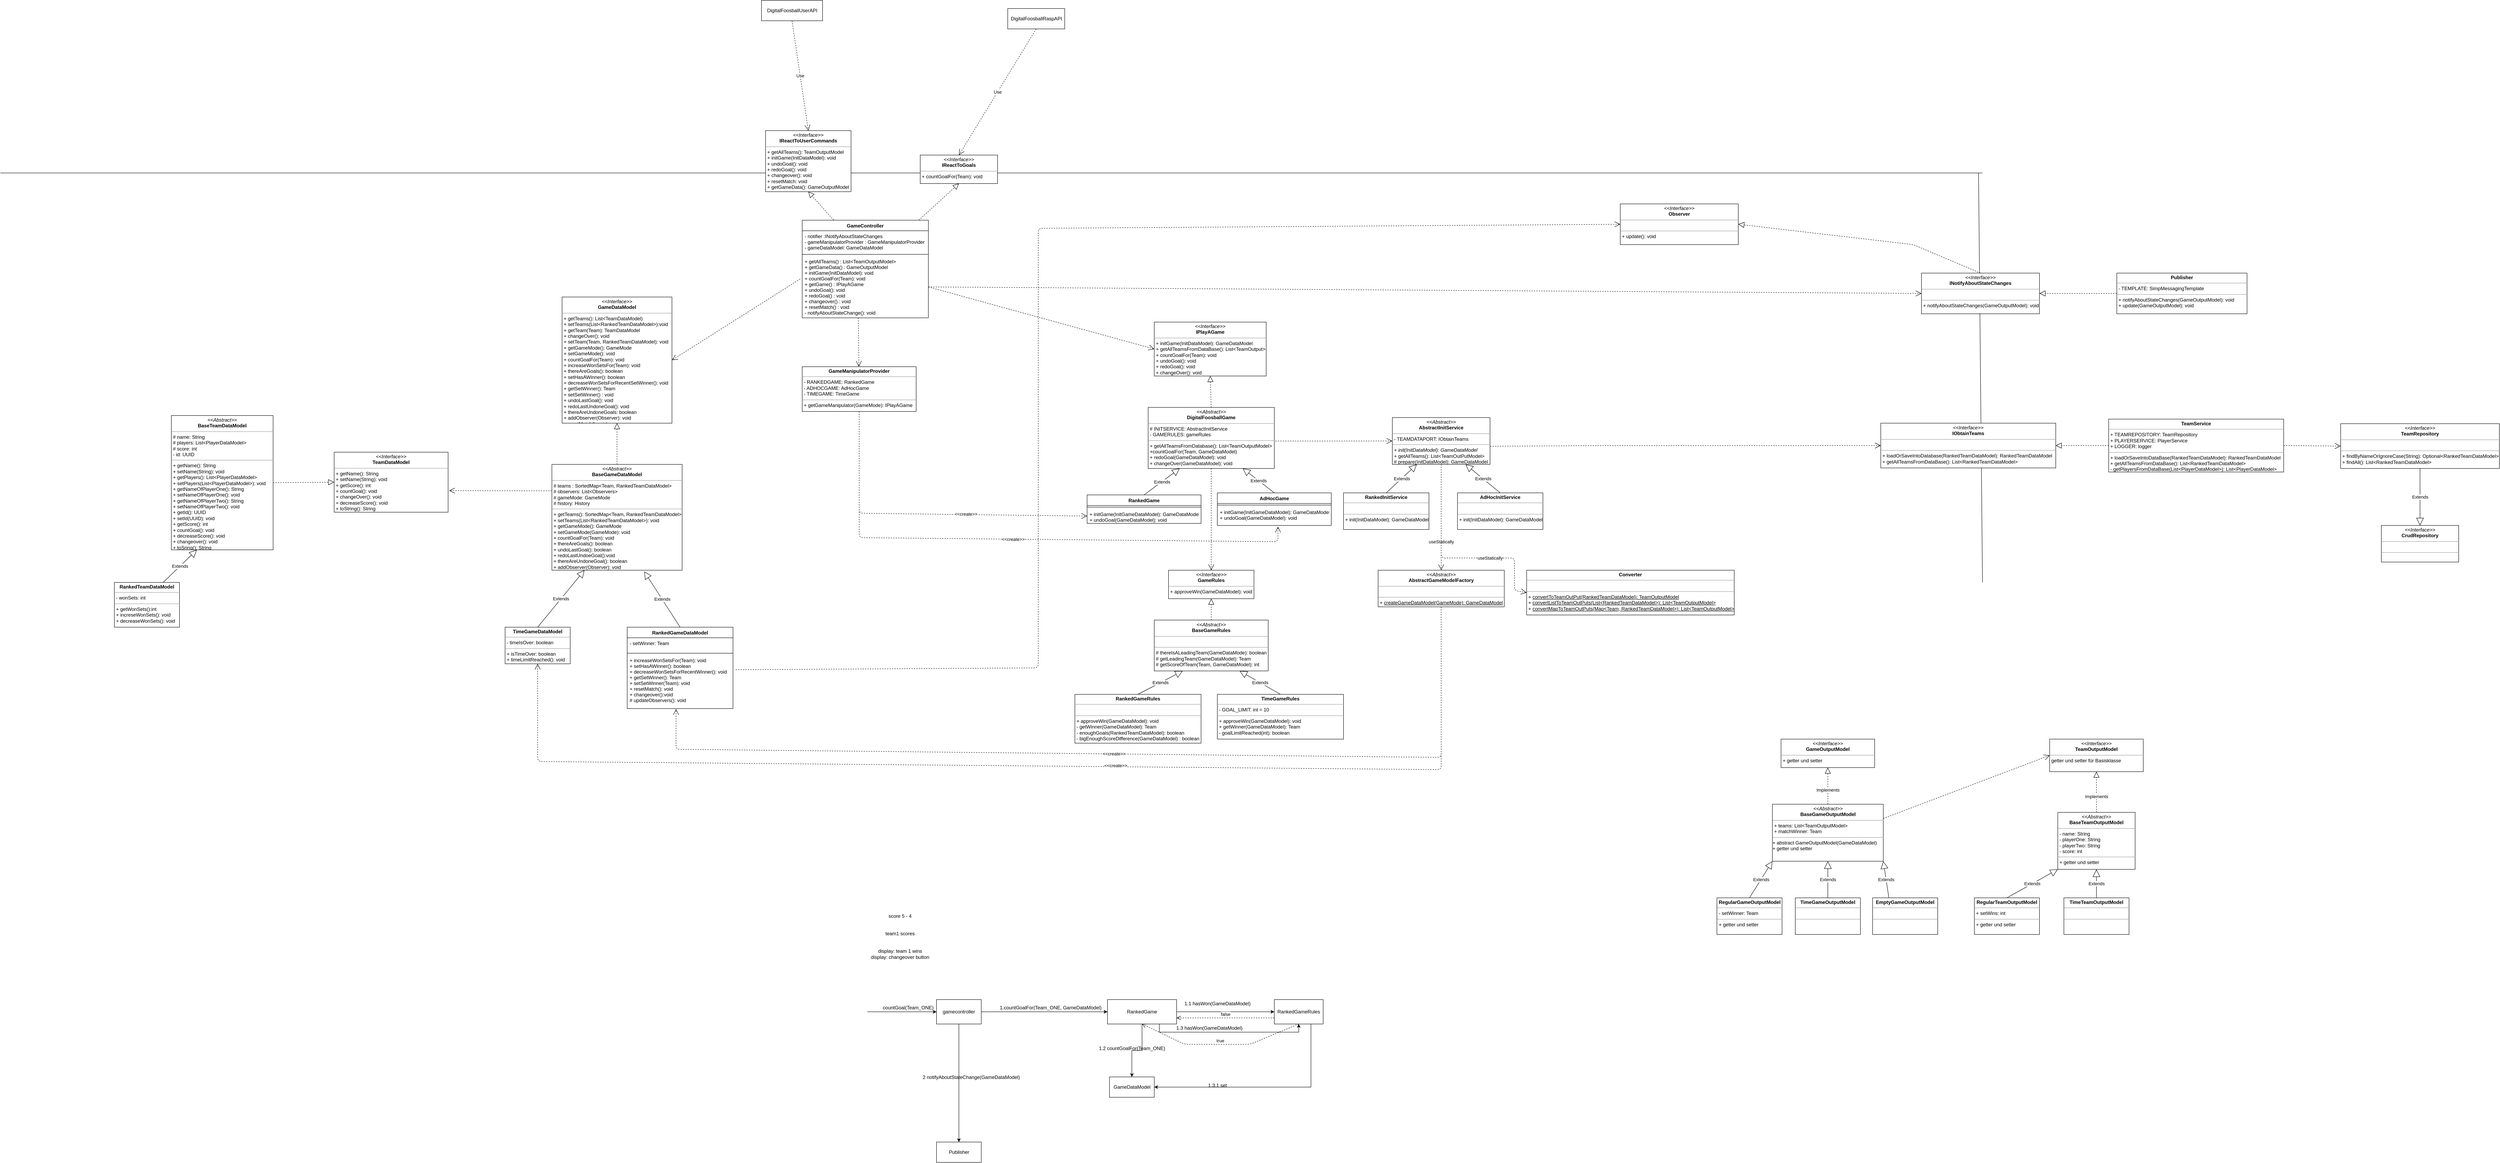 <mxfile version="13.0.3" type="device"><diagram id="8A-3GBHilMgsX3fEYvuh" name="Page-1"><mxGraphModel dx="7112" dy="4788" grid="1" gridSize="10" guides="1" tooltips="1" connect="1" arrows="1" fold="1" page="1" pageScale="1" pageWidth="4681" pageHeight="3300" math="0" shadow="0"><root><mxCell id="0"/><mxCell id="1" parent="0"/><mxCell id="ubxK8QNQIeWMXq0OC-1E-8" value="" style="endArrow=block;dashed=1;endFill=0;endSize=12;html=1;entryX=0.5;entryY=1;entryDx=0;entryDy=0;exitX=0.25;exitY=0;exitDx=0;exitDy=0;" parent="1" source="G864jnXtkqK5zrAO_xae-32" target="G864jnXtkqK5zrAO_xae-51" edge="1"><mxGeometry width="160" relative="1" as="geometry"><mxPoint x="220" y="110" as="sourcePoint"/><mxPoint x="220" y="-81" as="targetPoint"/></mxGeometry></mxCell><mxCell id="ubxK8QNQIeWMXq0OC-1E-9" value="" style="endArrow=block;dashed=1;endFill=0;endSize=12;html=1;entryX=0.5;entryY=1;entryDx=0;entryDy=0;" parent="1" source="G864jnXtkqK5zrAO_xae-32" target="G864jnXtkqK5zrAO_xae-50" edge="1"><mxGeometry width="160" relative="1" as="geometry"><mxPoint x="290" y="110" as="sourcePoint"/><mxPoint x="435" y="-81" as="targetPoint"/></mxGeometry></mxCell><mxCell id="ubxK8QNQIeWMXq0OC-1E-11" value="DigitalFoosballUserAPI" style="html=1;" parent="1" vertex="1"><mxGeometry x="80" y="-780" width="150" height="50" as="geometry"/></mxCell><mxCell id="ubxK8QNQIeWMXq0OC-1E-12" value="Use" style="endArrow=open;endSize=12;dashed=1;html=1;exitX=0.5;exitY=1;exitDx=0;exitDy=0;entryX=0.5;entryY=0;entryDx=0;entryDy=0;" parent="1" source="ubxK8QNQIeWMXq0OC-1E-11" target="G864jnXtkqK5zrAO_xae-51" edge="1"><mxGeometry width="160" relative="1" as="geometry"><mxPoint x="560" y="120" as="sourcePoint"/><mxPoint x="220" y="-131" as="targetPoint"/></mxGeometry></mxCell><mxCell id="ubxK8QNQIeWMXq0OC-1E-13" value="DigitalFoosballRaspAPI" style="html=1;" parent="1" vertex="1"><mxGeometry x="685" y="-760" width="140" height="50" as="geometry"/></mxCell><mxCell id="ubxK8QNQIeWMXq0OC-1E-14" value="Use" style="endArrow=open;endSize=12;dashed=1;html=1;exitX=0.5;exitY=1;exitDx=0;exitDy=0;entryX=0.5;entryY=0;entryDx=0;entryDy=0;" parent="1" source="ubxK8QNQIeWMXq0OC-1E-13" target="G864jnXtkqK5zrAO_xae-50" edge="1"><mxGeometry width="160" relative="1" as="geometry"><mxPoint x="590" y="70" as="sourcePoint"/><mxPoint x="435" y="-131" as="targetPoint"/></mxGeometry></mxCell><mxCell id="ubxK8QNQIeWMXq0OC-1E-15" value="" style="line;strokeWidth=1;fillColor=none;align=left;verticalAlign=middle;spacingTop=-1;spacingLeft=3;spacingRight=3;rotatable=0;labelPosition=right;points=[];portConstraint=eastwest;" parent="1" vertex="1"><mxGeometry x="-1790" y="-360" width="4870" height="8" as="geometry"/></mxCell><mxCell id="ubxK8QNQIeWMXq0OC-1E-23" value="" style="endArrow=open;endSize=12;dashed=1;html=1;exitX=1;exitY=0.5;exitDx=0;exitDy=0;entryX=0;entryY=0.5;entryDx=0;entryDy=0;" parent="1" source="G864jnXtkqK5zrAO_xae-35" target="fXqJxoZECTf-5TzWT44z-3" edge="1"><mxGeometry width="160" relative="1" as="geometry"><mxPoint x="970" y="-93.14" as="sourcePoint"/><mxPoint x="1120" y="102.86" as="targetPoint"/></mxGeometry></mxCell><mxCell id="ubxK8QNQIeWMXq0OC-1E-35" value="" style="endArrow=block;dashed=1;endFill=0;endSize=12;html=1;entryX=0.5;entryY=1;entryDx=0;entryDy=0;exitX=0.5;exitY=0;exitDx=0;exitDy=0;" parent="1" source="G864jnXtkqK5zrAO_xae-53" target="fXqJxoZECTf-5TzWT44z-3" edge="1"><mxGeometry width="160" relative="1" as="geometry"><mxPoint x="1190" y="230" as="sourcePoint"/><mxPoint x="1175" y="127.86" as="targetPoint"/></mxGeometry></mxCell><mxCell id="ubxK8QNQIeWMXq0OC-1E-36" value="Extends" style="endArrow=block;endSize=16;endFill=0;html=1;entryX=0.75;entryY=1;entryDx=0;entryDy=0;exitX=0.5;exitY=0;exitDx=0;exitDy=0;" parent="1" source="G864jnXtkqK5zrAO_xae-59" target="G864jnXtkqK5zrAO_xae-53" edge="1"><mxGeometry width="160" relative="1" as="geometry"><mxPoint x="1301.875" y="460" as="sourcePoint"/><mxPoint x="890" y="390" as="targetPoint"/></mxGeometry></mxCell><mxCell id="ubxK8QNQIeWMXq0OC-1E-42" value="" style="endArrow=none;html=1;entryX=0.998;entryY=0.5;entryDx=0;entryDy=0;entryPerimeter=0;" parent="1" edge="1" target="ubxK8QNQIeWMXq0OC-1E-15"><mxGeometry width="50" height="50" relative="1" as="geometry"><mxPoint x="3080" y="650" as="sourcePoint"/><mxPoint x="3074" y="-310" as="targetPoint"/></mxGeometry></mxCell><mxCell id="ubxK8QNQIeWMXq0OC-1E-53" value="" style="endArrow=open;endSize=12;dashed=1;html=1;entryX=0;entryY=0.5;entryDx=0;entryDy=0;exitX=1.001;exitY=0.613;exitDx=0;exitDy=0;exitPerimeter=0;" parent="1" source="G864jnXtkqK5zrAO_xae-87" target="G864jnXtkqK5zrAO_xae-110" edge="1"><mxGeometry width="160" relative="1" as="geometry"><mxPoint x="1410" y="220" as="sourcePoint"/><mxPoint x="3150.0" y="302.5" as="targetPoint"/><Array as="points"><mxPoint x="2110" y="314"/></Array></mxGeometry></mxCell><mxCell id="ubxK8QNQIeWMXq0OC-1E-56" value="" style="endArrow=block;dashed=1;endFill=0;endSize=12;html=1;entryX=1;entryY=0.5;entryDx=0;entryDy=0;exitX=0;exitY=0.5;exitDx=0;exitDy=0;" parent="1" source="G864jnXtkqK5zrAO_xae-113" target="G864jnXtkqK5zrAO_xae-110" edge="1"><mxGeometry width="160" relative="1" as="geometry"><mxPoint x="3480.0" y="360" as="sourcePoint"/><mxPoint x="3290.0" y="302.5" as="targetPoint"/></mxGeometry></mxCell><mxCell id="F2SQrRCJ-QIvbjw8vLha-13" value="" style="endArrow=block;dashed=1;endFill=0;endSize=12;html=1;entryX=0.5;entryY=1;entryDx=0;entryDy=0;exitX=0.5;exitY=0;exitDx=0;exitDy=0;" parent="1" source="G864jnXtkqK5zrAO_xae-41" target="fXqJxoZECTf-5TzWT44z-2" edge="1"><mxGeometry width="160" relative="1" as="geometry"><mxPoint x="-545" y="550" as="sourcePoint"/><mxPoint x="405" y="630" as="targetPoint"/></mxGeometry></mxCell><mxCell id="fXqJxoZECTf-5TzWT44z-1" value="&lt;p style=&quot;margin: 0px ; margin-top: 4px ; text-align: center&quot;&gt;&lt;i&gt;&amp;lt;&amp;lt;Interface&amp;gt;&amp;gt;&lt;/i&gt;&lt;br&gt;&lt;b&gt;GameRules&lt;/b&gt;&lt;/p&gt;&lt;hr size=&quot;1&quot;&gt;&lt;p style=&quot;margin: 0px ; margin-left: 4px&quot;&gt;+ approveWin(GameDataModel): void&lt;/p&gt;" style="verticalAlign=top;align=left;overflow=fill;fontSize=12;fontFamily=Helvetica;html=1;" parent="1" vertex="1"><mxGeometry x="1080" y="620" width="210" height="70" as="geometry"/></mxCell><mxCell id="fXqJxoZECTf-5TzWT44z-2" value="&lt;p style=&quot;margin: 0px ; margin-top: 4px ; text-align: center&quot;&gt;&lt;i&gt;&amp;lt;&amp;lt;Interface&amp;gt;&amp;gt;&lt;/i&gt;&lt;br&gt;&lt;b&gt;GameDataModel&lt;/b&gt;&lt;/p&gt;&lt;hr size=&quot;1&quot;&gt;&lt;p style=&quot;margin: 0px ; margin-left: 4px&quot;&gt;+ getTeams(): List&amp;lt;TeamDataModel)&lt;/p&gt;&lt;p style=&quot;margin: 0px ; margin-left: 4px&quot;&gt;+ setTeams(List&amp;lt;RankedTeamDataModel&amp;gt;):void&lt;/p&gt;&lt;p style=&quot;margin: 0px ; margin-left: 4px&quot;&gt;+ getTeam(Team): TeamDataModel&lt;/p&gt;&lt;p style=&quot;margin: 0px ; margin-left: 4px&quot;&gt;+ changeOver(): void&lt;/p&gt;&lt;p style=&quot;margin: 0px ; margin-left: 4px&quot;&gt;+ setTeam(Team, RankedTeamDataModel): void&lt;/p&gt;&lt;p style=&quot;margin: 0px ; margin-left: 4px&quot;&gt;+ getGameMode(): GameMode&lt;/p&gt;&lt;p style=&quot;margin: 0px ; margin-left: 4px&quot;&gt;+ setGameMode(): void&lt;/p&gt;&lt;p style=&quot;margin: 0px ; margin-left: 4px&quot;&gt;+ countGoalFor(Team):&amp;nbsp;&lt;span&gt;void&lt;/span&gt;&lt;/p&gt;&lt;p style=&quot;margin: 0px ; margin-left: 4px&quot;&gt;&lt;span&gt;+ increaseWonSetsFor(Team): void&lt;/span&gt;&lt;/p&gt;&lt;p style=&quot;margin: 0px ; margin-left: 4px&quot;&gt;+ thereAreGoals(): boolean&lt;br&gt;&lt;/p&gt;&lt;p style=&quot;margin: 0px ; margin-left: 4px&quot;&gt;+ setHasAWinner(): boolean&lt;/p&gt;&lt;p style=&quot;margin: 0px ; margin-left: 4px&quot;&gt;+ decreaseWonSetsForRecentSetWinner(): void&lt;/p&gt;&lt;p style=&quot;margin: 0px ; margin-left: 4px&quot;&gt;+ getSetWinner(): Team&lt;/p&gt;&lt;p style=&quot;margin: 0px ; margin-left: 4px&quot;&gt;+ setSetWinner() : void&lt;/p&gt;&lt;p style=&quot;margin: 0px ; margin-left: 4px&quot;&gt;+ undoLastGoal(): void&lt;/p&gt;&lt;p style=&quot;margin: 0px ; margin-left: 4px&quot;&gt;+ redoLastUndoneGoal(): void&lt;/p&gt;&lt;p style=&quot;margin: 0px ; margin-left: 4px&quot;&gt;+ thereAreUndoneGoals: boolean&lt;/p&gt;&lt;p style=&quot;margin: 0px ; margin-left: 4px&quot;&gt;+ addObserver(Observer): void&lt;/p&gt;&lt;p style=&quot;margin: 0px ; margin-left: 4px&quot;&gt;+ resetMatch(): void&lt;/p&gt;&lt;p style=&quot;margin: 0px ; margin-left: 4px&quot;&gt;&lt;br&gt;&lt;/p&gt;&lt;p style=&quot;margin: 0px ; margin-left: 4px&quot;&gt;&lt;br&gt;&lt;/p&gt;" style="verticalAlign=top;align=left;overflow=fill;fontSize=12;fontFamily=Helvetica;html=1;" parent="1" vertex="1"><mxGeometry x="-410" y="-51.25" width="270" height="310" as="geometry"/></mxCell><mxCell id="fXqJxoZECTf-5TzWT44z-3" value="&lt;p style=&quot;margin: 0px ; margin-top: 4px ; text-align: center&quot;&gt;&lt;i&gt;&amp;lt;&amp;lt;Interface&amp;gt;&amp;gt;&lt;/i&gt;&lt;br&gt;&lt;b&gt;IPlayAGame&lt;/b&gt;&lt;/p&gt;&lt;hr size=&quot;1&quot;&gt;&lt;p style=&quot;margin: 0px ; margin-left: 4px&quot;&gt;+ initGame(InitDataModel): GameDataModel&lt;/p&gt;&lt;p style=&quot;margin: 0px ; margin-left: 4px&quot;&gt;+ getAllTeamsFromDataBase(): List&amp;lt;TeamOutput&amp;gt;&lt;/p&gt;&lt;p style=&quot;margin: 0px ; margin-left: 4px&quot;&gt;+ countGoalFor(Team): void&lt;/p&gt;&lt;p style=&quot;margin: 0px ; margin-left: 4px&quot;&gt;+ undoGoal(): void&lt;/p&gt;&lt;p style=&quot;margin: 0px ; margin-left: 4px&quot;&gt;+ redoGoal(): void&lt;br&gt;&lt;/p&gt;&lt;p style=&quot;margin: 0px ; margin-left: 4px&quot;&gt;+ changeOver(): void&lt;/p&gt;" style="verticalAlign=top;align=left;overflow=fill;fontSize=12;fontFamily=Helvetica;html=1;" parent="1" vertex="1"><mxGeometry x="1045" y="10.36" width="275" height="132.5" as="geometry"/></mxCell><mxCell id="fXqJxoZECTf-5TzWT44z-4" value="&lt;p style=&quot;margin: 0px ; margin-top: 4px ; text-align: center&quot;&gt;&lt;i&gt;&amp;lt;&amp;lt;Interface&amp;gt;&amp;gt;&lt;/i&gt;&lt;br&gt;&lt;b&gt;GameOutputModel&lt;/b&gt;&lt;/p&gt;&lt;hr size=&quot;1&quot;&gt;&lt;p style=&quot;margin: 0px ; margin-left: 4px&quot;&gt;+ getter und setter&lt;br&gt;&lt;/p&gt;" style="verticalAlign=top;align=left;overflow=fill;fontSize=12;fontFamily=Helvetica;html=1;" parent="1" vertex="1"><mxGeometry x="2585" y="1035" width="230" height="70" as="geometry"/></mxCell><mxCell id="fXqJxoZECTf-5TzWT44z-9" value="&lt;p style=&quot;margin: 0px ; margin-top: 4px ; text-align: center&quot;&gt;&lt;i&gt;&amp;lt;&amp;lt;Abstract&amp;gt;&amp;gt;&lt;/i&gt;&lt;br&gt;&lt;b&gt;BaseGameOutputModel&lt;/b&gt;&lt;/p&gt;&lt;hr size=&quot;1&quot;&gt;&lt;p style=&quot;margin: 0px ; margin-left: 4px&quot;&gt;+ teams: List&amp;lt;TeamOutputModel&amp;gt;&lt;/p&gt;&lt;p style=&quot;margin: 0px ; margin-left: 4px&quot;&gt;+ matchWinner: Team&lt;/p&gt;&lt;hr size=&quot;1&quot;&gt;&lt;p style=&quot;margin: 0px ; margin-left: 4px&quot;&gt;&lt;/p&gt;+ abstract GameOutputModel(GameDataModel)&lt;br&gt;+ getter und setter" style="verticalAlign=top;align=left;overflow=fill;fontSize=12;fontFamily=Helvetica;html=1;" parent="1" vertex="1"><mxGeometry x="2563.75" y="1195" width="272.5" height="140" as="geometry"/></mxCell><mxCell id="fXqJxoZECTf-5TzWT44z-12" value="" style="endArrow=block;dashed=1;endFill=0;endSize=12;html=1;entryX=0.5;entryY=1;entryDx=0;entryDy=0;exitX=0.5;exitY=0;exitDx=0;exitDy=0;" parent="1" source="fXqJxoZECTf-5TzWT44z-9" target="fXqJxoZECTf-5TzWT44z-4" edge="1"><mxGeometry width="160" relative="1" as="geometry"><mxPoint x="2470" y="1195" as="sourcePoint"/><mxPoint x="2630" y="1195" as="targetPoint"/></mxGeometry></mxCell><mxCell id="fXqJxoZECTf-5TzWT44z-13" value="Implements" style="edgeLabel;html=1;align=center;verticalAlign=middle;resizable=0;points=[];" parent="fXqJxoZECTf-5TzWT44z-12" vertex="1" connectable="0"><mxGeometry x="-0.218" relative="1" as="geometry"><mxPoint as="offset"/></mxGeometry></mxCell><mxCell id="fXqJxoZECTf-5TzWT44z-14" value="&lt;p style=&quot;margin: 0px ; margin-top: 4px ; text-align: center&quot;&gt;&lt;b&gt;RegularGameOutputModel&lt;/b&gt;&lt;/p&gt;&lt;hr size=&quot;1&quot;&gt;&lt;p style=&quot;margin: 0px ; margin-left: 4px&quot;&gt;- setWinner: Team&lt;/p&gt;&lt;hr size=&quot;1&quot;&gt;&lt;p style=&quot;margin: 0px ; margin-left: 4px&quot;&gt;+ getter und setter&lt;/p&gt;" style="verticalAlign=top;align=left;overflow=fill;fontSize=12;fontFamily=Helvetica;html=1;" parent="1" vertex="1"><mxGeometry x="2427.5" y="1425" width="160" height="90" as="geometry"/></mxCell><mxCell id="fXqJxoZECTf-5TzWT44z-17" value="Extends" style="endArrow=block;endSize=16;endFill=0;html=1;exitX=0.5;exitY=0;exitDx=0;exitDy=0;entryX=0;entryY=1;entryDx=0;entryDy=0;" parent="1" source="fXqJxoZECTf-5TzWT44z-14" target="fXqJxoZECTf-5TzWT44z-9" edge="1"><mxGeometry width="160" relative="1" as="geometry"><mxPoint x="2940" y="1235" as="sourcePoint"/><mxPoint x="3100" y="1235" as="targetPoint"/></mxGeometry></mxCell><mxCell id="fXqJxoZECTf-5TzWT44z-18" value="&lt;p style=&quot;margin: 0px ; margin-top: 4px ; text-align: center&quot;&gt;&lt;b&gt;TimeGameOutputModel&lt;/b&gt;&lt;/p&gt;&lt;hr size=&quot;1&quot;&gt;&lt;p style=&quot;margin: 0px ; margin-left: 4px&quot;&gt;&lt;br&gt;&lt;/p&gt;&lt;hr size=&quot;1&quot;&gt;&lt;p style=&quot;margin: 0px ; margin-left: 4px&quot;&gt;&lt;br&gt;&lt;/p&gt;" style="verticalAlign=top;align=left;overflow=fill;fontSize=12;fontFamily=Helvetica;html=1;" parent="1" vertex="1"><mxGeometry x="2620" y="1425" width="160" height="90" as="geometry"/></mxCell><mxCell id="fXqJxoZECTf-5TzWT44z-19" value="Extends" style="endArrow=block;endSize=16;endFill=0;html=1;exitX=0.5;exitY=0;exitDx=0;exitDy=0;entryX=0.5;entryY=1;entryDx=0;entryDy=0;" parent="1" source="fXqJxoZECTf-5TzWT44z-18" target="fXqJxoZECTf-5TzWT44z-9" edge="1"><mxGeometry width="160" relative="1" as="geometry"><mxPoint x="2940" y="1235" as="sourcePoint"/><mxPoint x="3100" y="1235" as="targetPoint"/></mxGeometry></mxCell><mxCell id="fXqJxoZECTf-5TzWT44z-20" value="&lt;p style=&quot;margin: 0px ; margin-top: 4px ; text-align: center&quot;&gt;&lt;b&gt;EmptyGameOutputModel&lt;/b&gt;&lt;/p&gt;&lt;hr size=&quot;1&quot;&gt;&lt;p style=&quot;margin: 0px ; margin-left: 4px&quot;&gt;&lt;br&gt;&lt;/p&gt;&lt;hr size=&quot;1&quot;&gt;&lt;p style=&quot;margin: 0px ; margin-left: 4px&quot;&gt;&lt;br&gt;&lt;/p&gt;" style="verticalAlign=top;align=left;overflow=fill;fontSize=12;fontFamily=Helvetica;html=1;" parent="1" vertex="1"><mxGeometry x="2810" y="1425" width="160" height="90" as="geometry"/></mxCell><mxCell id="fXqJxoZECTf-5TzWT44z-21" value="Extends" style="endArrow=block;endSize=16;endFill=0;html=1;exitX=0.25;exitY=0;exitDx=0;exitDy=0;entryX=1;entryY=1;entryDx=0;entryDy=0;" parent="1" source="fXqJxoZECTf-5TzWT44z-20" target="fXqJxoZECTf-5TzWT44z-9" edge="1"><mxGeometry width="160" relative="1" as="geometry"><mxPoint x="2940" y="1235" as="sourcePoint"/><mxPoint x="3100" y="1235" as="targetPoint"/></mxGeometry></mxCell><mxCell id="fXqJxoZECTf-5TzWT44z-24" value="&lt;p style=&quot;margin: 0px ; margin-top: 4px ; text-align: center&quot;&gt;&lt;i&gt;&amp;lt;&amp;lt;Interface&amp;gt;&amp;gt;&lt;/i&gt;&lt;br&gt;&lt;b&gt;TeamOutputModel&lt;/b&gt;&lt;/p&gt;&lt;hr size=&quot;1&quot;&gt;&lt;p style=&quot;margin: 0px ; margin-left: 4px&quot;&gt;getter und setter für Basisklasse&lt;/p&gt;" style="verticalAlign=top;align=left;overflow=fill;fontSize=12;fontFamily=Helvetica;html=1;" parent="1" vertex="1"><mxGeometry x="3245" y="1035" width="230" height="80" as="geometry"/></mxCell><mxCell id="fXqJxoZECTf-5TzWT44z-25" value="&lt;p style=&quot;margin: 0px ; margin-top: 4px ; text-align: center&quot;&gt;&lt;i&gt;&amp;lt;&amp;lt;Abstract&amp;gt;&amp;gt;&lt;/i&gt;&lt;br&gt;&lt;b&gt;BaseTeamOutputModel&lt;/b&gt;&lt;/p&gt;&lt;hr size=&quot;1&quot;&gt;&lt;p style=&quot;margin: 0px ; margin-left: 4px&quot;&gt;- name: String&lt;br&gt;&lt;/p&gt;&lt;p style=&quot;margin: 0px ; margin-left: 4px&quot;&gt;- playerOne: String&lt;/p&gt;&lt;p style=&quot;margin: 0px ; margin-left: 4px&quot;&gt;- playerTwo: String&lt;/p&gt;&lt;p style=&quot;margin: 0px ; margin-left: 4px&quot;&gt;- score: int&lt;/p&gt;&lt;hr size=&quot;1&quot;&gt;&lt;p style=&quot;margin: 0px ; margin-left: 4px&quot;&gt;+ getter und setter&lt;/p&gt;" style="verticalAlign=top;align=left;overflow=fill;fontSize=12;fontFamily=Helvetica;html=1;" parent="1" vertex="1"><mxGeometry x="3265" y="1215" width="190" height="140" as="geometry"/></mxCell><mxCell id="fXqJxoZECTf-5TzWT44z-26" value="" style="endArrow=block;dashed=1;endFill=0;endSize=12;html=1;entryX=0.5;entryY=1;entryDx=0;entryDy=0;exitX=0.5;exitY=0;exitDx=0;exitDy=0;" parent="1" source="fXqJxoZECTf-5TzWT44z-25" target="fXqJxoZECTf-5TzWT44z-24" edge="1"><mxGeometry width="160" relative="1" as="geometry"><mxPoint x="3130" y="1215" as="sourcePoint"/><mxPoint x="3290" y="1215" as="targetPoint"/></mxGeometry></mxCell><mxCell id="fXqJxoZECTf-5TzWT44z-27" value="Implements" style="edgeLabel;html=1;align=center;verticalAlign=middle;resizable=0;points=[];" parent="fXqJxoZECTf-5TzWT44z-26" vertex="1" connectable="0"><mxGeometry x="-0.218" relative="1" as="geometry"><mxPoint as="offset"/></mxGeometry></mxCell><mxCell id="fXqJxoZECTf-5TzWT44z-28" value="&lt;p style=&quot;margin: 0px ; margin-top: 4px ; text-align: center&quot;&gt;&lt;b&gt;RegularTeamOutputModel&lt;/b&gt;&lt;/p&gt;&lt;hr size=&quot;1&quot;&gt;&lt;p style=&quot;margin: 0px ; margin-left: 4px&quot;&gt;+ setWins: int&lt;/p&gt;&lt;hr size=&quot;1&quot;&gt;&lt;p style=&quot;margin: 0px ; margin-left: 4px&quot;&gt;+ getter und setter&lt;/p&gt;" style="verticalAlign=top;align=left;overflow=fill;fontSize=12;fontFamily=Helvetica;html=1;" parent="1" vertex="1"><mxGeometry x="3060" y="1425" width="160" height="90" as="geometry"/></mxCell><mxCell id="fXqJxoZECTf-5TzWT44z-29" value="Extends" style="endArrow=block;endSize=16;endFill=0;html=1;exitX=0.5;exitY=0;exitDx=0;exitDy=0;entryX=0;entryY=1;entryDx=0;entryDy=0;" parent="1" source="fXqJxoZECTf-5TzWT44z-28" target="fXqJxoZECTf-5TzWT44z-25" edge="1"><mxGeometry width="160" relative="1" as="geometry"><mxPoint x="3600" y="1255" as="sourcePoint"/><mxPoint x="3760" y="1255" as="targetPoint"/></mxGeometry></mxCell><mxCell id="fXqJxoZECTf-5TzWT44z-30" value="&lt;p style=&quot;margin: 0px ; margin-top: 4px ; text-align: center&quot;&gt;&lt;b&gt;TimeTeamOutputModel&lt;/b&gt;&lt;/p&gt;&lt;hr size=&quot;1&quot;&gt;&lt;p style=&quot;margin: 0px ; margin-left: 4px&quot;&gt;&lt;br&gt;&lt;/p&gt;&lt;hr size=&quot;1&quot;&gt;&lt;p style=&quot;margin: 0px ; margin-left: 4px&quot;&gt;&lt;br&gt;&lt;/p&gt;" style="verticalAlign=top;align=left;overflow=fill;fontSize=12;fontFamily=Helvetica;html=1;" parent="1" vertex="1"><mxGeometry x="3280" y="1425" width="160" height="90" as="geometry"/></mxCell><mxCell id="fXqJxoZECTf-5TzWT44z-31" value="Extends" style="endArrow=block;endSize=16;endFill=0;html=1;exitX=0.5;exitY=0;exitDx=0;exitDy=0;entryX=0.5;entryY=1;entryDx=0;entryDy=0;" parent="1" source="fXqJxoZECTf-5TzWT44z-30" target="fXqJxoZECTf-5TzWT44z-25" edge="1"><mxGeometry width="160" relative="1" as="geometry"><mxPoint x="3600" y="1255" as="sourcePoint"/><mxPoint x="3760" y="1255" as="targetPoint"/></mxGeometry></mxCell><mxCell id="fXqJxoZECTf-5TzWT44z-34" value="&lt;p style=&quot;margin: 0px ; margin-top: 4px ; text-align: center&quot;&gt;&lt;i&gt;&amp;lt;&amp;lt;Interface&amp;gt;&amp;gt;&lt;/i&gt;&lt;br&gt;&lt;b&gt;TeamDataModel&lt;/b&gt;&lt;/p&gt;&lt;hr size=&quot;1&quot;&gt;&lt;p style=&quot;margin: 0px ; margin-left: 4px&quot;&gt;&lt;span&gt;+ getName(): String&amp;nbsp;&lt;/span&gt;&lt;/p&gt;&lt;p style=&quot;margin: 0px ; margin-left: 4px&quot;&gt;&lt;span&gt;+ setName(String): void&lt;/span&gt;&lt;/p&gt;&lt;p style=&quot;margin: 0px ; margin-left: 4px&quot;&gt;&lt;span&gt;+ getScore(): int&lt;br&gt;+ countGoal(): void&lt;/span&gt;&lt;/p&gt;&lt;p style=&quot;margin: 0px ; margin-left: 4px&quot;&gt;&lt;span&gt;+ changeOver(): void&lt;/span&gt;&lt;/p&gt;&lt;p style=&quot;margin: 0px ; margin-left: 4px&quot;&gt;&lt;span&gt;+ decreaseScore(): void&lt;/span&gt;&lt;/p&gt;&lt;p style=&quot;margin: 0px ; margin-left: 4px&quot;&gt;&lt;span&gt;+ toString(): String&lt;/span&gt;&lt;/p&gt;&lt;p style=&quot;margin: 0px ; margin-left: 4px&quot;&gt;&lt;span&gt;&lt;br&gt;&lt;/span&gt;&lt;/p&gt;" style="verticalAlign=top;align=left;overflow=fill;fontSize=12;fontFamily=Helvetica;html=1;" parent="1" vertex="1"><mxGeometry x="-970" y="330" width="280" height="147.5" as="geometry"/></mxCell><mxCell id="fXqJxoZECTf-5TzWT44z-35" value="&lt;p style=&quot;margin: 0px ; margin-top: 4px ; text-align: center&quot;&gt;&lt;i&gt;&amp;lt;&amp;lt;Abstract&amp;gt;&amp;gt;&lt;/i&gt;&lt;br&gt;&lt;b&gt;BaseTeamDataModel&lt;/b&gt;&lt;/p&gt;&lt;hr size=&quot;1&quot;&gt;&lt;p style=&quot;margin: 0px ; margin-left: 4px&quot;&gt;# name: String&lt;br&gt;&lt;/p&gt;&lt;p style=&quot;margin: 0px ; margin-left: 4px&quot;&gt;# players: List&amp;lt;PlayerDataModel&amp;gt;&lt;/p&gt;&lt;p style=&quot;margin: 0px ; margin-left: 4px&quot;&gt;# score: int&lt;/p&gt;&lt;p style=&quot;margin: 0px ; margin-left: 4px&quot;&gt;- id: UUID&lt;/p&gt;&lt;hr size=&quot;1&quot;&gt;&lt;p style=&quot;margin: 0px ; margin-left: 4px&quot;&gt;+ getName(): String&amp;nbsp;&lt;/p&gt;&lt;p style=&quot;margin: 0px ; margin-left: 4px&quot;&gt;+ setName(String): void&lt;/p&gt;&lt;p style=&quot;margin: 0px ; margin-left: 4px&quot;&gt;+ getPlayers(): List&amp;lt;PlayerDataModel&amp;gt;&lt;/p&gt;&lt;p style=&quot;margin: 0px ; margin-left: 4px&quot;&gt;+ setPlayers(List&amp;lt;PlayerDataModel&amp;gt;): void&lt;/p&gt;&lt;p style=&quot;margin: 0px ; margin-left: 4px&quot;&gt;+ getNameOfPlayerOne(): String&lt;/p&gt;&lt;p style=&quot;margin: 0px ; margin-left: 4px&quot;&gt;+ setNameOfPlayerOne(): void&amp;nbsp;&lt;/p&gt;&lt;p style=&quot;margin: 0px ; margin-left: 4px&quot;&gt;+ getNameOfPlayerTwo(): String&lt;/p&gt;&lt;p style=&quot;margin: 0px ; margin-left: 4px&quot;&gt;+ setNameOfPlayerTwo(): void&lt;/p&gt;&lt;p style=&quot;margin: 0px ; margin-left: 4px&quot;&gt;+ getId(): UUID&lt;/p&gt;&lt;p style=&quot;margin: 0px ; margin-left: 4px&quot;&gt;+ setId(UUID): void&lt;/p&gt;&lt;p style=&quot;margin: 0px ; margin-left: 4px&quot;&gt;+ getScore(): int&lt;/p&gt;&lt;p style=&quot;margin: 0px ; margin-left: 4px&quot;&gt;+ countGoal(): void&lt;/p&gt;&lt;p style=&quot;margin: 0px ; margin-left: 4px&quot;&gt;+ decreaseScore(): void&lt;/p&gt;&lt;p style=&quot;margin: 0px ; margin-left: 4px&quot;&gt;+ changeover(): void&lt;/p&gt;&lt;p style=&quot;margin: 0px ; margin-left: 4px&quot;&gt;+ toSring(): String&lt;/p&gt;" style="verticalAlign=top;align=left;overflow=fill;fontSize=12;fontFamily=Helvetica;html=1;" parent="1" vertex="1"><mxGeometry x="-1370" y="240" width="250" height="330" as="geometry"/></mxCell><mxCell id="fXqJxoZECTf-5TzWT44z-36" value="" style="endArrow=block;dashed=1;endFill=0;endSize=12;html=1;entryX=0;entryY=0.5;entryDx=0;entryDy=0;exitX=1;exitY=0.5;exitDx=0;exitDy=0;" parent="1" source="fXqJxoZECTf-5TzWT44z-35" target="fXqJxoZECTf-5TzWT44z-34" edge="1"><mxGeometry width="160" relative="1" as="geometry"><mxPoint x="-1590" y="648" as="sourcePoint"/><mxPoint x="-1380" y="332.5" as="targetPoint"/></mxGeometry></mxCell><mxCell id="fXqJxoZECTf-5TzWT44z-38" value="&lt;p style=&quot;margin: 0px ; margin-top: 4px ; text-align: center&quot;&gt;&lt;b&gt;RankedTeamDataModel&lt;/b&gt;&lt;/p&gt;&lt;hr size=&quot;1&quot;&gt;&lt;p style=&quot;margin: 0px ; margin-left: 4px&quot;&gt;- wonSets: int&lt;/p&gt;&lt;hr size=&quot;1&quot;&gt;&lt;p style=&quot;margin: 0px ; margin-left: 4px&quot;&gt;+ getWonSets():int&lt;/p&gt;&lt;p style=&quot;margin: 0px ; margin-left: 4px&quot;&gt;+ increseWonSets(): void&lt;/p&gt;&lt;p style=&quot;margin: 0px ; margin-left: 4px&quot;&gt;+ decreaseWonSets(): void&lt;/p&gt;" style="verticalAlign=top;align=left;overflow=fill;fontSize=12;fontFamily=Helvetica;html=1;" parent="1" vertex="1"><mxGeometry x="-1510" y="650" width="160" height="110" as="geometry"/></mxCell><mxCell id="fXqJxoZECTf-5TzWT44z-39" value="Extends" style="endArrow=block;endSize=16;endFill=0;html=1;exitX=0.75;exitY=0;exitDx=0;exitDy=0;entryX=0.25;entryY=1;entryDx=0;entryDy=0;" parent="1" source="fXqJxoZECTf-5TzWT44z-38" target="fXqJxoZECTf-5TzWT44z-35" edge="1"><mxGeometry width="160" relative="1" as="geometry"><mxPoint x="-1390" y="235" as="sourcePoint"/><mxPoint x="-1230" y="235" as="targetPoint"/></mxGeometry></mxCell><mxCell id="fXqJxoZECTf-5TzWT44z-47" value="" style="endArrow=open;endSize=12;dashed=1;html=1;entryX=1.009;entryY=0.641;entryDx=0;entryDy=0;entryPerimeter=0;exitX=0;exitY=0.25;exitDx=0;exitDy=0;" parent="1" source="G864jnXtkqK5zrAO_xae-41" target="fXqJxoZECTf-5TzWT44z-34" edge="1"><mxGeometry width="160" relative="1" as="geometry"><mxPoint x="-750" y="590" as="sourcePoint"/><mxPoint x="-960" y="580" as="targetPoint"/></mxGeometry></mxCell><mxCell id="fXqJxoZECTf-5TzWT44z-49" value="" style="endArrow=open;endSize=12;dashed=1;html=1;exitX=1;exitY=0.25;exitDx=0;exitDy=0;entryX=0;entryY=0.5;entryDx=0;entryDy=0;" parent="1" source="fXqJxoZECTf-5TzWT44z-9" target="fXqJxoZECTf-5TzWT44z-24" edge="1"><mxGeometry width="160" relative="1" as="geometry"><mxPoint x="2780" y="1525" as="sourcePoint"/><mxPoint x="2940" y="1525" as="targetPoint"/></mxGeometry></mxCell><mxCell id="fXqJxoZECTf-5TzWT44z-53" value="Extends" style="endArrow=block;endSize=16;endFill=0;html=1;entryX=0.25;entryY=1;entryDx=0;entryDy=0;exitX=0.5;exitY=0;exitDx=0;exitDy=0;" parent="1" source="G864jnXtkqK5zrAO_xae-47" target="G864jnXtkqK5zrAO_xae-41" edge="1"><mxGeometry width="160" relative="1" as="geometry"><mxPoint x="-800" y="710" as="sourcePoint"/><mxPoint x="-602.5" y="600" as="targetPoint"/></mxGeometry></mxCell><mxCell id="G864jnXtkqK5zrAO_xae-30" style="edgeStyle=orthogonalEdgeStyle;rounded=0;orthogonalLoop=1;jettySize=auto;html=1;exitX=0.5;exitY=1;exitDx=0;exitDy=0;entryX=0.5;entryY=0;entryDx=0;entryDy=0;" edge="1" parent="1" source="G864jnXtkqK5zrAO_xae-4" target="G864jnXtkqK5zrAO_xae-21"><mxGeometry relative="1" as="geometry"/></mxCell><mxCell id="G864jnXtkqK5zrAO_xae-4" value="gamecontroller" style="rounded=0;whiteSpace=wrap;html=1;" vertex="1" parent="1"><mxGeometry x="510" y="1675" width="110" height="60" as="geometry"/></mxCell><mxCell id="G864jnXtkqK5zrAO_xae-5" value="score 5 - 4&lt;br&gt;&lt;br&gt;&lt;br&gt;team1 scores&lt;br&gt;&lt;br&gt;&lt;br&gt;display: team 1 wins&lt;br&gt;display: changeover button" style="text;html=1;align=center;verticalAlign=middle;resizable=0;points=[];autosize=1;" vertex="1" parent="1"><mxGeometry x="340" y="1460" width="160" height="120" as="geometry"/></mxCell><mxCell id="G864jnXtkqK5zrAO_xae-7" value="" style="endArrow=classic;html=1;entryX=0;entryY=0.5;entryDx=0;entryDy=0;" edge="1" parent="1" target="G864jnXtkqK5zrAO_xae-4"><mxGeometry width="50" height="50" relative="1" as="geometry"><mxPoint x="340" y="1705" as="sourcePoint"/><mxPoint x="630" y="1685" as="targetPoint"/></mxGeometry></mxCell><mxCell id="G864jnXtkqK5zrAO_xae-8" value="countGoal(Team_ONE)" style="text;html=1;align=center;verticalAlign=middle;resizable=0;points=[];autosize=1;" vertex="1" parent="1"><mxGeometry x="370" y="1685" width="140" height="20" as="geometry"/></mxCell><mxCell id="G864jnXtkqK5zrAO_xae-19" style="edgeStyle=orthogonalEdgeStyle;rounded=0;orthogonalLoop=1;jettySize=auto;html=1;exitX=0.5;exitY=1;exitDx=0;exitDy=0;" edge="1" parent="1" source="G864jnXtkqK5zrAO_xae-9" target="G864jnXtkqK5zrAO_xae-16"><mxGeometry relative="1" as="geometry"/></mxCell><mxCell id="G864jnXtkqK5zrAO_xae-24" style="edgeStyle=orthogonalEdgeStyle;rounded=0;orthogonalLoop=1;jettySize=auto;html=1;exitX=0.75;exitY=1;exitDx=0;exitDy=0;entryX=0.5;entryY=1;entryDx=0;entryDy=0;" edge="1" parent="1" source="G864jnXtkqK5zrAO_xae-9" target="G864jnXtkqK5zrAO_xae-12"><mxGeometry relative="1" as="geometry"/></mxCell><mxCell id="G864jnXtkqK5zrAO_xae-9" value="RankedGame" style="rounded=0;whiteSpace=wrap;html=1;" vertex="1" parent="1"><mxGeometry x="930" y="1675" width="170" height="60" as="geometry"/></mxCell><mxCell id="G864jnXtkqK5zrAO_xae-10" value="" style="endArrow=classic;html=1;entryX=0;entryY=0.5;entryDx=0;entryDy=0;exitX=1;exitY=0.5;exitDx=0;exitDy=0;" edge="1" parent="1" source="G864jnXtkqK5zrAO_xae-4" target="G864jnXtkqK5zrAO_xae-9"><mxGeometry width="50" height="50" relative="1" as="geometry"><mxPoint x="690" y="1745" as="sourcePoint"/><mxPoint x="740" y="1695" as="targetPoint"/></mxGeometry></mxCell><mxCell id="G864jnXtkqK5zrAO_xae-11" value="1.countGoalFor(Team_ONE, GameDataModel)" style="text;html=1;align=center;verticalAlign=middle;resizable=0;points=[];autosize=1;" vertex="1" parent="1"><mxGeometry x="655" y="1685" width="270" height="20" as="geometry"/></mxCell><mxCell id="G864jnXtkqK5zrAO_xae-28" style="edgeStyle=orthogonalEdgeStyle;rounded=0;orthogonalLoop=1;jettySize=auto;html=1;exitX=0.75;exitY=1;exitDx=0;exitDy=0;entryX=1;entryY=0.5;entryDx=0;entryDy=0;" edge="1" parent="1" source="G864jnXtkqK5zrAO_xae-12" target="G864jnXtkqK5zrAO_xae-16"><mxGeometry relative="1" as="geometry"/></mxCell><mxCell id="G864jnXtkqK5zrAO_xae-12" value="RankedGameRules" style="rounded=0;whiteSpace=wrap;html=1;" vertex="1" parent="1"><mxGeometry x="1340" y="1675" width="120" height="60" as="geometry"/></mxCell><mxCell id="G864jnXtkqK5zrAO_xae-13" value="" style="endArrow=classic;html=1;entryX=0;entryY=0.5;entryDx=0;entryDy=0;exitX=1;exitY=0.5;exitDx=0;exitDy=0;" edge="1" parent="1" source="G864jnXtkqK5zrAO_xae-9" target="G864jnXtkqK5zrAO_xae-12"><mxGeometry width="50" height="50" relative="1" as="geometry"><mxPoint x="920" y="1745" as="sourcePoint"/><mxPoint x="970" y="1695" as="targetPoint"/></mxGeometry></mxCell><mxCell id="G864jnXtkqK5zrAO_xae-14" value="1.1 hasWon(GameDataModel)" style="text;html=1;align=center;verticalAlign=middle;resizable=0;points=[];autosize=1;" vertex="1" parent="1"><mxGeometry x="1110" y="1675" width="180" height="20" as="geometry"/></mxCell><mxCell id="G864jnXtkqK5zrAO_xae-15" value="false" style="html=1;verticalAlign=bottom;endArrow=open;dashed=1;endSize=8;exitX=0;exitY=0.75;exitDx=0;exitDy=0;entryX=1;entryY=0.75;entryDx=0;entryDy=0;" edge="1" parent="1" source="G864jnXtkqK5zrAO_xae-12" target="G864jnXtkqK5zrAO_xae-9"><mxGeometry relative="1" as="geometry"><mxPoint x="1030" y="1875" as="sourcePoint"/><mxPoint x="950" y="1875" as="targetPoint"/></mxGeometry></mxCell><mxCell id="G864jnXtkqK5zrAO_xae-16" value="GameDataModel" style="html=1;" vertex="1" parent="1"><mxGeometry x="935" y="1865" width="110" height="50" as="geometry"/></mxCell><mxCell id="G864jnXtkqK5zrAO_xae-20" value="1.2 countGoalFor(Team_ONE)" style="text;html=1;align=center;verticalAlign=middle;resizable=0;points=[];autosize=1;" vertex="1" parent="1"><mxGeometry x="900" y="1785" width="180" height="20" as="geometry"/></mxCell><mxCell id="G864jnXtkqK5zrAO_xae-21" value="Publisher" style="html=1;" vertex="1" parent="1"><mxGeometry x="510" y="2025" width="110" height="50" as="geometry"/></mxCell><mxCell id="G864jnXtkqK5zrAO_xae-25" value="1.3 hasWon(GameDataModel)" style="text;html=1;align=center;verticalAlign=middle;resizable=0;points=[];autosize=1;" vertex="1" parent="1"><mxGeometry x="1090" y="1735" width="180" height="20" as="geometry"/></mxCell><mxCell id="G864jnXtkqK5zrAO_xae-26" value="true" style="html=1;verticalAlign=bottom;endArrow=open;dashed=1;endSize=8;exitX=0.5;exitY=1;exitDx=0;exitDy=0;entryX=0.5;entryY=1;entryDx=0;entryDy=0;" edge="1" parent="1" source="G864jnXtkqK5zrAO_xae-12" target="G864jnXtkqK5zrAO_xae-9"><mxGeometry relative="1" as="geometry"><mxPoint x="1140" y="1835" as="sourcePoint"/><mxPoint x="1060" y="1835" as="targetPoint"/><Array as="points"><mxPoint x="1280" y="1785"/><mxPoint x="1120" y="1785"/></Array></mxGeometry></mxCell><mxCell id="G864jnXtkqK5zrAO_xae-29" value="1.3.1 set" style="text;html=1;align=center;verticalAlign=middle;resizable=0;points=[];autosize=1;" vertex="1" parent="1"><mxGeometry x="1170" y="1876" width="60" height="20" as="geometry"/></mxCell><mxCell id="G864jnXtkqK5zrAO_xae-31" value="2 notifyAboutStateChange(GameDataModel)" style="text;html=1;align=center;verticalAlign=middle;resizable=0;points=[];autosize=1;" vertex="1" parent="1"><mxGeometry x="470" y="1856" width="250" height="20" as="geometry"/></mxCell><mxCell id="G864jnXtkqK5zrAO_xae-41" value="&lt;p style=&quot;margin: 4px 0px 0px ; text-align: center&quot;&gt;&lt;i&gt;&amp;lt;&amp;lt;Abstract&amp;gt;&amp;gt;&lt;/i&gt;&lt;br&gt;&lt;b&gt;BaseGameDataModel&lt;/b&gt;&lt;/p&gt;&lt;hr size=&quot;1&quot;&gt;&lt;p style=&quot;margin: 0px 0px 0px 4px&quot;&gt;# teams : SortedMap&amp;lt;Team, RankedTeamDataModel&amp;gt;&lt;/p&gt;&lt;p style=&quot;margin: 0px 0px 0px 4px&quot;&gt;# observers: List&amp;lt;Observers&amp;gt;&lt;/p&gt;&lt;p style=&quot;margin: 0px 0px 0px 4px&quot;&gt;# gameMode: GameMode&lt;/p&gt;&lt;p style=&quot;margin: 0px 0px 0px 4px&quot;&gt;# history: History&lt;/p&gt;&lt;hr size=&quot;1&quot;&gt;&lt;p style=&quot;margin: 0px 0px 0px 4px&quot;&gt;+ getTeams():&lt;span&gt;&amp;nbsp;SortedMap&amp;lt;Team, RankedTeamDataModel&amp;gt;&lt;/span&gt;&lt;/p&gt;&lt;p style=&quot;margin: 0px 0px 0px 4px&quot;&gt;+ setTeams(List&amp;lt;RankedTeamDataModel&amp;gt;): void&lt;/p&gt;&lt;p style=&quot;margin: 0px 0px 0px 4px&quot;&gt;+ getGameMode(): GameMode&lt;/p&gt;&lt;p style=&quot;margin: 0px 0px 0px 4px&quot;&gt;+ setGameMode(GameMode): void&amp;nbsp;&lt;/p&gt;&lt;p style=&quot;margin: 0px 0px 0px 4px&quot;&gt;+ countGoalFor(Team): void&lt;br&gt;+ thereAreGoals(): boolean&lt;/p&gt;&lt;p style=&quot;margin: 0px 0px 0px 4px&quot;&gt;+ undoLastGoal(): boolean&lt;/p&gt;&lt;p style=&quot;margin: 0px 0px 0px 4px&quot;&gt;+ redoLastUndoeGoal():void&lt;/p&gt;&lt;p style=&quot;margin: 0px 0px 0px 4px&quot;&gt;+ thereAreUndoneGoal(): boolean&lt;/p&gt;&lt;p style=&quot;margin: 0px 0px 0px 4px&quot;&gt;+ addObserver(Observer): void&lt;/p&gt;" style="verticalAlign=top;align=left;overflow=fill;fontSize=12;fontFamily=Helvetica;html=1;" vertex="1" parent="1"><mxGeometry x="-435" y="360" width="320" height="260" as="geometry"/></mxCell><mxCell id="G864jnXtkqK5zrAO_xae-46" value="Extends" style="endArrow=block;endSize=16;endFill=0;html=1;entryX=0.709;entryY=1.012;entryDx=0;entryDy=0;entryPerimeter=0;exitX=0.5;exitY=0;exitDx=0;exitDy=0;" edge="1" parent="1" source="G864jnXtkqK5zrAO_xae-42" target="G864jnXtkqK5zrAO_xae-41"><mxGeometry width="160" relative="1" as="geometry"><mxPoint x="-780" y="940" as="sourcePoint"/><mxPoint x="-620" y="940" as="targetPoint"/></mxGeometry></mxCell><mxCell id="G864jnXtkqK5zrAO_xae-47" value="&lt;p style=&quot;margin: 0px ; margin-top: 4px ; text-align: center&quot;&gt;&lt;b&gt;TimeGameDataModel&lt;/b&gt;&lt;/p&gt;&lt;hr size=&quot;1&quot;&gt;&lt;p style=&quot;margin: 0px ; margin-left: 4px&quot;&gt;- timeIsOver: boolean&lt;/p&gt;&lt;hr size=&quot;1&quot;&gt;&lt;p style=&quot;margin: 0px ; margin-left: 4px&quot;&gt;+ isTimeOver: boolean&lt;/p&gt;&lt;p style=&quot;margin: 0px ; margin-left: 4px&quot;&gt;+ timeLimitReached(): void&lt;/p&gt;" style="verticalAlign=top;align=left;overflow=fill;fontSize=12;fontFamily=Helvetica;html=1;" vertex="1" parent="1"><mxGeometry x="-550" y="760" width="160" height="90" as="geometry"/></mxCell><mxCell id="G864jnXtkqK5zrAO_xae-42" value="RankedGameDataModel" style="swimlane;fontStyle=1;align=center;verticalAlign=top;childLayout=stackLayout;horizontal=1;startSize=26;horizontalStack=0;resizeParent=1;resizeParentMax=0;resizeLast=0;collapsible=1;marginBottom=0;" vertex="1" parent="1"><mxGeometry x="-250" y="760" width="260" height="200" as="geometry"/></mxCell><mxCell id="G864jnXtkqK5zrAO_xae-43" value="- setWinner: Team" style="text;strokeColor=none;fillColor=none;align=left;verticalAlign=top;spacingLeft=4;spacingRight=4;overflow=hidden;rotatable=0;points=[[0,0.5],[1,0.5]];portConstraint=eastwest;" vertex="1" parent="G864jnXtkqK5zrAO_xae-42"><mxGeometry y="26" width="260" height="34" as="geometry"/></mxCell><mxCell id="G864jnXtkqK5zrAO_xae-44" value="" style="line;strokeWidth=1;fillColor=none;align=left;verticalAlign=middle;spacingTop=-1;spacingLeft=3;spacingRight=3;rotatable=0;labelPosition=right;points=[];portConstraint=eastwest;" vertex="1" parent="G864jnXtkqK5zrAO_xae-42"><mxGeometry y="60" width="260" height="8" as="geometry"/></mxCell><mxCell id="G864jnXtkqK5zrAO_xae-45" value="+ increaseWonSetsFor(Team): void&#10;+ setHasAWinner(): boolean&#10;+ decreaseWonSetsForRecentWinner(): void&#10;+ getSetWinner(): Team&#10;+ setSetWinner(Team): void&#10;+ resetMatch(): void&#10;+ changeover():void&#10;# updateObservers(): void " style="text;strokeColor=none;fillColor=none;align=left;verticalAlign=top;spacingLeft=4;spacingRight=4;overflow=hidden;rotatable=0;points=[[0,0.5],[1,0.5]];portConstraint=eastwest;" vertex="1" parent="G864jnXtkqK5zrAO_xae-42"><mxGeometry y="68" width="260" height="132" as="geometry"/></mxCell><mxCell id="G864jnXtkqK5zrAO_xae-50" value="&lt;p style=&quot;margin: 0px ; margin-top: 4px ; text-align: center&quot;&gt;&lt;i&gt;&amp;lt;&amp;lt;Interface&amp;gt;&amp;gt;&lt;/i&gt;&lt;br&gt;&lt;b&gt;IReactToGoals&lt;/b&gt;&lt;/p&gt;&lt;hr size=&quot;1&quot;&gt;&lt;p style=&quot;margin: 0px ; margin-left: 4px&quot;&gt;+ countGoalFor(Team): void&lt;/p&gt;" style="verticalAlign=top;align=left;overflow=fill;fontSize=12;fontFamily=Helvetica;html=1;" vertex="1" parent="1"><mxGeometry x="470" y="-400" width="190" height="70" as="geometry"/></mxCell><mxCell id="G864jnXtkqK5zrAO_xae-51" value="&lt;p style=&quot;margin: 0px ; margin-top: 4px ; text-align: center&quot;&gt;&lt;i&gt;&amp;lt;&amp;lt;Interface&amp;gt;&amp;gt;&lt;/i&gt;&lt;br&gt;&lt;b&gt;IReactToUserCommands&lt;/b&gt;&lt;/p&gt;&lt;hr size=&quot;1&quot;&gt;&lt;p style=&quot;margin: 0px ; margin-left: 4px&quot;&gt;+ getAllTeams(): TeamOutputModel&lt;/p&gt;&lt;p style=&quot;margin: 0px ; margin-left: 4px&quot;&gt;+ initGame(InitDataModel): void&lt;/p&gt;&lt;p style=&quot;margin: 0px ; margin-left: 4px&quot;&gt;+ undoGoal(): void&lt;/p&gt;&lt;p style=&quot;margin: 0px ; margin-left: 4px&quot;&gt;+ redoGoal(): void&lt;/p&gt;&lt;p style=&quot;margin: 0px ; margin-left: 4px&quot;&gt;+ changeover(): void&lt;/p&gt;&lt;p style=&quot;margin: 0px ; margin-left: 4px&quot;&gt;+ resetMatch: void&lt;/p&gt;&lt;p style=&quot;margin: 0px ; margin-left: 4px&quot;&gt;+ getGameData(): GameOutputModel&lt;/p&gt;" style="verticalAlign=top;align=left;overflow=fill;fontSize=12;fontFamily=Helvetica;html=1;" vertex="1" parent="1"><mxGeometry x="90" y="-460" width="210" height="150" as="geometry"/></mxCell><mxCell id="G864jnXtkqK5zrAO_xae-32" value="GameController" style="swimlane;fontStyle=1;align=center;verticalAlign=top;childLayout=stackLayout;horizontal=1;startSize=26;horizontalStack=0;resizeParent=1;resizeParentMax=0;resizeLast=0;collapsible=1;marginBottom=0;" vertex="1" parent="1"><mxGeometry x="180" y="-240" width="310" height="240" as="geometry"/></mxCell><mxCell id="G864jnXtkqK5zrAO_xae-33" value="- notifier :INotifyAboutStateChanges&#10;- gameManipulatorProvider : GameManipulatorProvider&#10;- gameDataModel: GameDataModel" style="text;strokeColor=none;fillColor=none;align=left;verticalAlign=top;spacingLeft=4;spacingRight=4;overflow=hidden;rotatable=0;points=[[0,0.5],[1,0.5]];portConstraint=eastwest;" vertex="1" parent="G864jnXtkqK5zrAO_xae-32"><mxGeometry y="26" width="310" height="54" as="geometry"/></mxCell><mxCell id="G864jnXtkqK5zrAO_xae-34" value="" style="line;strokeWidth=1;fillColor=none;align=left;verticalAlign=middle;spacingTop=-1;spacingLeft=3;spacingRight=3;rotatable=0;labelPosition=right;points=[];portConstraint=eastwest;" vertex="1" parent="G864jnXtkqK5zrAO_xae-32"><mxGeometry y="80" width="310" height="8" as="geometry"/></mxCell><mxCell id="G864jnXtkqK5zrAO_xae-35" value="+ getAllTeams() : List&lt;TeamOutputModel&gt;&#10;+ getGameData() : GameOutputModel&#10;+ initGame(InitDataModel): void&#10;+ countGoalFor(Team): void&#10;+ getGame() : IPlayAGame&#10;+ undoGoal(): void&#10;+ redoGoal() : void&#10;+ changeover() : void&#10;+ resetMatch() : void&#10;- notifyAboutStateChange(): void&#10;" style="text;strokeColor=none;fillColor=none;align=left;verticalAlign=top;spacingLeft=4;spacingRight=4;overflow=hidden;rotatable=0;points=[[0,0.5],[1,0.5]];portConstraint=eastwest;" vertex="1" parent="G864jnXtkqK5zrAO_xae-32"><mxGeometry y="88" width="310" height="152" as="geometry"/></mxCell><mxCell id="G864jnXtkqK5zrAO_xae-52" value="" style="endArrow=open;endSize=12;dashed=1;html=1;exitX=-0.016;exitY=0.371;exitDx=0;exitDy=0;exitPerimeter=0;entryX=1;entryY=0.5;entryDx=0;entryDy=0;" edge="1" parent="1" source="G864jnXtkqK5zrAO_xae-35" target="fXqJxoZECTf-5TzWT44z-2"><mxGeometry width="160" relative="1" as="geometry"><mxPoint x="650" y="360" as="sourcePoint"/><mxPoint x="810" y="360" as="targetPoint"/></mxGeometry></mxCell><mxCell id="G864jnXtkqK5zrAO_xae-53" value="&lt;p style=&quot;margin: 0px ; margin-top: 4px ; text-align: center&quot;&gt;&lt;i&gt;&amp;lt;&amp;lt;Abstract&amp;gt;&amp;gt;&lt;/i&gt;&lt;br&gt;&lt;b&gt;DigitalFoosballGame&lt;/b&gt;&lt;/p&gt;&lt;hr size=&quot;1&quot;&gt;&lt;p style=&quot;margin: 0px ; margin-left: 4px&quot;&gt;# INITSERVICE: AbstractInitService&lt;br&gt;- GAMERULES: gameRules&amp;nbsp;&lt;/p&gt;&lt;hr size=&quot;1&quot;&gt;&lt;p style=&quot;margin: 0px ; margin-left: 4px&quot;&gt;+ getAllTeamsFromDatabase(): List&amp;lt;TeamOutputModel&amp;gt;&lt;/p&gt;&lt;p style=&quot;margin: 0px ; margin-left: 4px&quot;&gt;+countGoalFor(Team, GameDataModel)&lt;/p&gt;&lt;p style=&quot;margin: 0px ; margin-left: 4px&quot;&gt;+ redoGoal(GameDataModel): void&lt;/p&gt;&lt;p style=&quot;margin: 0px ; margin-left: 4px&quot;&gt;+ changeOver(GameDataModel): void&lt;/p&gt;" style="verticalAlign=top;align=left;overflow=fill;fontSize=12;fontFamily=Helvetica;html=1;" vertex="1" parent="1"><mxGeometry x="1030" y="220" width="310" height="150" as="geometry"/></mxCell><mxCell id="G864jnXtkqK5zrAO_xae-54" value="Extends" style="endArrow=block;endSize=16;endFill=0;html=1;entryX=0.25;entryY=1;entryDx=0;entryDy=0;exitX=0.5;exitY=0;exitDx=0;exitDy=0;" edge="1" parent="1" source="G864jnXtkqK5zrAO_xae-55" target="G864jnXtkqK5zrAO_xae-53"><mxGeometry width="160" relative="1" as="geometry"><mxPoint x="1095" y="460" as="sourcePoint"/><mxPoint x="570" y="500" as="targetPoint"/></mxGeometry></mxCell><mxCell id="G864jnXtkqK5zrAO_xae-65" value="" style="endArrow=open;endSize=12;dashed=1;html=1;exitX=0.5;exitY=1;exitDx=0;exitDy=0;entryX=0.5;entryY=0;entryDx=0;entryDy=0;" edge="1" parent="1" source="G864jnXtkqK5zrAO_xae-53" target="fXqJxoZECTf-5TzWT44z-1"><mxGeometry width="160" relative="1" as="geometry"><mxPoint x="920" y="520" as="sourcePoint"/><mxPoint x="1185" y="610" as="targetPoint"/></mxGeometry></mxCell><mxCell id="G864jnXtkqK5zrAO_xae-59" value="AdHocGame" style="swimlane;fontStyle=1;align=center;verticalAlign=top;childLayout=stackLayout;horizontal=1;startSize=26;horizontalStack=0;resizeParent=1;resizeParentMax=0;resizeLast=0;collapsible=1;marginBottom=0;" vertex="1" parent="1"><mxGeometry x="1200" y="430" width="280" height="80" as="geometry"/></mxCell><mxCell id="G864jnXtkqK5zrAO_xae-61" value="" style="line;strokeWidth=1;fillColor=none;align=left;verticalAlign=middle;spacingTop=-1;spacingLeft=3;spacingRight=3;rotatable=0;labelPosition=right;points=[];portConstraint=eastwest;" vertex="1" parent="G864jnXtkqK5zrAO_xae-59"><mxGeometry y="26" width="280" height="8" as="geometry"/></mxCell><mxCell id="G864jnXtkqK5zrAO_xae-64" value="+ initGame(InitGameDataModel): GameDataModel&#10;+ undoGoal(GameDataModel): void" style="text;strokeColor=none;fillColor=none;align=left;verticalAlign=top;spacingLeft=4;spacingRight=4;overflow=hidden;rotatable=0;points=[[0,0.5],[1,0.5]];portConstraint=eastwest;" vertex="1" parent="G864jnXtkqK5zrAO_xae-59"><mxGeometry y="34" width="280" height="46" as="geometry"/></mxCell><mxCell id="G864jnXtkqK5zrAO_xae-55" value="RankedGame" style="swimlane;fontStyle=1;align=center;verticalAlign=top;childLayout=stackLayout;horizontal=1;startSize=26;horizontalStack=0;resizeParent=1;resizeParentMax=0;resizeLast=0;collapsible=1;marginBottom=0;" vertex="1" parent="1"><mxGeometry x="880" y="435" width="280" height="70" as="geometry"/></mxCell><mxCell id="G864jnXtkqK5zrAO_xae-57" value="" style="line;strokeWidth=1;fillColor=none;align=left;verticalAlign=middle;spacingTop=-1;spacingLeft=3;spacingRight=3;rotatable=0;labelPosition=right;points=[];portConstraint=eastwest;" vertex="1" parent="G864jnXtkqK5zrAO_xae-55"><mxGeometry y="26" width="280" height="8" as="geometry"/></mxCell><mxCell id="G864jnXtkqK5zrAO_xae-58" value="+ initGame(InitGameDataModel): GameDataModel&#10;+ undoGoal(GameDataModel): void" style="text;strokeColor=none;fillColor=none;align=left;verticalAlign=top;spacingLeft=4;spacingRight=4;overflow=hidden;rotatable=0;points=[[0,0.5],[1,0.5]];portConstraint=eastwest;" vertex="1" parent="G864jnXtkqK5zrAO_xae-55"><mxGeometry y="34" width="280" height="36" as="geometry"/></mxCell><mxCell id="G864jnXtkqK5zrAO_xae-68" value="&lt;p style=&quot;margin: 0px ; margin-top: 4px ; text-align: center&quot;&gt;&lt;i&gt;&amp;lt;&amp;lt;Abstract&amp;gt;&amp;gt;&lt;/i&gt;&lt;br&gt;&lt;b&gt;BaseGameRules&lt;/b&gt;&lt;/p&gt;&lt;hr size=&quot;1&quot;&gt;&lt;p style=&quot;margin: 0px ; margin-left: 4px&quot;&gt;&lt;br&gt;&lt;/p&gt;&lt;hr size=&quot;1&quot;&gt;&lt;p style=&quot;margin: 0px ; margin-left: 4px&quot;&gt;# thereIsALeadingTeam(GameDataMode): boolean&lt;/p&gt;&lt;p style=&quot;margin: 0px ; margin-left: 4px&quot;&gt;# getLeadingTeam(GameDataModel): Team&lt;/p&gt;&lt;p style=&quot;margin: 0px ; margin-left: 4px&quot;&gt;# getScoreOfTeam(Team, GameDataModel): int&lt;/p&gt;" style="verticalAlign=top;align=left;overflow=fill;fontSize=12;fontFamily=Helvetica;html=1;" vertex="1" parent="1"><mxGeometry x="1045" y="742.5" width="280" height="125" as="geometry"/></mxCell><mxCell id="G864jnXtkqK5zrAO_xae-69" value="" style="endArrow=block;dashed=1;endFill=0;endSize=12;html=1;exitX=0.5;exitY=0;exitDx=0;exitDy=0;" edge="1" parent="1" source="G864jnXtkqK5zrAO_xae-68" target="fXqJxoZECTf-5TzWT44z-1"><mxGeometry width="160" relative="1" as="geometry"><mxPoint x="1070" y="510" as="sourcePoint"/><mxPoint x="1230" y="510" as="targetPoint"/></mxGeometry></mxCell><mxCell id="G864jnXtkqK5zrAO_xae-70" value="&lt;p style=&quot;margin: 0px ; margin-top: 4px ; text-align: center&quot;&gt;&lt;b&gt;RankedGameRules&lt;/b&gt;&lt;/p&gt;&lt;hr size=&quot;1&quot;&gt;&lt;p style=&quot;margin: 0px ; margin-left: 4px&quot;&gt;&lt;br&gt;&lt;/p&gt;&lt;hr size=&quot;1&quot;&gt;&lt;p style=&quot;margin: 0px ; margin-left: 4px&quot;&gt;+ approveWin(GameDataModel): void&lt;/p&gt;&lt;p style=&quot;margin: 0px ; margin-left: 4px&quot;&gt;- getWinner(GameDataModel): Team&lt;/p&gt;&lt;p style=&quot;margin: 0px ; margin-left: 4px&quot;&gt;- enoughGoals(RankedTeamDataModel): boolean&lt;/p&gt;&lt;p style=&quot;margin: 0px ; margin-left: 4px&quot;&gt;- bigEnoughScoreDifference(GameDataModel) : boolean&lt;/p&gt;" style="verticalAlign=top;align=left;overflow=fill;fontSize=12;fontFamily=Helvetica;html=1;" vertex="1" parent="1"><mxGeometry x="850" y="925" width="310" height="120" as="geometry"/></mxCell><mxCell id="G864jnXtkqK5zrAO_xae-71" value="Extends" style="endArrow=block;endSize=16;endFill=0;html=1;exitX=0.5;exitY=0;exitDx=0;exitDy=0;entryX=0.25;entryY=1;entryDx=0;entryDy=0;" edge="1" parent="1" source="G864jnXtkqK5zrAO_xae-70" target="G864jnXtkqK5zrAO_xae-68"><mxGeometry width="160" relative="1" as="geometry"><mxPoint x="670" y="880" as="sourcePoint"/><mxPoint x="830" y="880" as="targetPoint"/></mxGeometry></mxCell><mxCell id="G864jnXtkqK5zrAO_xae-74" value="&lt;p style=&quot;margin: 0px ; margin-top: 4px ; text-align: center&quot;&gt;&lt;b&gt;TimeGameRules&lt;/b&gt;&lt;/p&gt;&lt;hr size=&quot;1&quot;&gt;&lt;p style=&quot;margin: 0px ; margin-left: 4px&quot;&gt;- GOAL_LIMIT: int = 10&lt;/p&gt;&lt;hr size=&quot;1&quot;&gt;&lt;p style=&quot;margin: 0px ; margin-left: 4px&quot;&gt;+ approveWin(GameDataModel): void&lt;/p&gt;&lt;p style=&quot;margin: 0px ; margin-left: 4px&quot;&gt;+ getWinner(GameDataModel): Team&lt;/p&gt;&lt;p style=&quot;margin: 0px ; margin-left: 4px&quot;&gt;- goalLimitReached(int): boolean&lt;/p&gt;&lt;p style=&quot;margin: 0px ; margin-left: 4px&quot;&gt;&lt;br&gt;&lt;/p&gt;" style="verticalAlign=top;align=left;overflow=fill;fontSize=12;fontFamily=Helvetica;html=1;" vertex="1" parent="1"><mxGeometry x="1200" y="925" width="310" height="110" as="geometry"/></mxCell><mxCell id="G864jnXtkqK5zrAO_xae-75" value="Extends" style="endArrow=block;endSize=16;endFill=0;html=1;exitX=0.5;exitY=0;exitDx=0;exitDy=0;entryX=0.75;entryY=1;entryDx=0;entryDy=0;" edge="1" parent="1" source="G864jnXtkqK5zrAO_xae-74" target="G864jnXtkqK5zrAO_xae-68"><mxGeometry width="160" relative="1" as="geometry"><mxPoint x="1030" y="940" as="sourcePoint"/><mxPoint x="1125" y="877.5" as="targetPoint"/></mxGeometry></mxCell><mxCell id="G864jnXtkqK5zrAO_xae-76" value="&lt;p style=&quot;margin: 0px ; margin-top: 4px ; text-align: center&quot;&gt;&lt;b&gt;GameManipulatorProvider&lt;/b&gt;&lt;/p&gt;&lt;hr size=&quot;1&quot;&gt;&lt;p style=&quot;margin: 0px ; margin-left: 4px&quot;&gt;- RANKEDGAME: RankedGame&lt;/p&gt;&lt;p style=&quot;margin: 0px ; margin-left: 4px&quot;&gt;- ADHOCGAME: AdHocGame&lt;/p&gt;&lt;p style=&quot;margin: 0px ; margin-left: 4px&quot;&gt;- TIMEGAME: TimeGame&lt;/p&gt;&lt;hr size=&quot;1&quot;&gt;&lt;p style=&quot;margin: 0px ; margin-left: 4px&quot;&gt;+ getGameManipulator(GameMode): IPlayAGame&lt;/p&gt;" style="verticalAlign=top;align=left;overflow=fill;fontSize=12;fontFamily=Helvetica;html=1;" vertex="1" parent="1"><mxGeometry x="180" y="120" width="280" height="110" as="geometry"/></mxCell><mxCell id="G864jnXtkqK5zrAO_xae-77" value="" style="endArrow=open;endSize=12;dashed=1;html=1;exitX=0.5;exitY=1;exitDx=0;exitDy=0;entryX=0;entryY=0.5;entryDx=0;entryDy=0;" edge="1" parent="1" source="G864jnXtkqK5zrAO_xae-76" target="G864jnXtkqK5zrAO_xae-58"><mxGeometry width="160" relative="1" as="geometry"><mxPoint x="890" y="180" as="sourcePoint"/><mxPoint x="800" y="480" as="targetPoint"/><Array as="points"><mxPoint x="320" y="480"/></Array></mxGeometry></mxCell><mxCell id="G864jnXtkqK5zrAO_xae-79" value="&amp;lt;&amp;lt;create&amp;gt;&amp;gt;" style="edgeLabel;html=1;align=center;verticalAlign=middle;resizable=0;points=[];" vertex="1" connectable="0" parent="G864jnXtkqK5zrAO_xae-77"><mxGeometry x="0.264" y="2" relative="1" as="geometry"><mxPoint as="offset"/></mxGeometry></mxCell><mxCell id="G864jnXtkqK5zrAO_xae-78" value="" style="endArrow=open;endSize=12;dashed=1;html=1;exitX=0.445;exitY=1;exitDx=0;exitDy=0;exitPerimeter=0;" edge="1" parent="1" source="G864jnXtkqK5zrAO_xae-35" target="G864jnXtkqK5zrAO_xae-76"><mxGeometry width="160" relative="1" as="geometry"><mxPoint x="650" y="120" as="sourcePoint"/><mxPoint x="810" y="120" as="targetPoint"/></mxGeometry></mxCell><mxCell id="G864jnXtkqK5zrAO_xae-80" value="&amp;lt;&amp;lt;create&amp;gt;&amp;gt;" style="endArrow=open;endSize=12;dashed=1;html=1;exitX=0.5;exitY=1;exitDx=0;exitDy=0;entryX=0.532;entryY=1.065;entryDx=0;entryDy=0;entryPerimeter=0;" edge="1" parent="1" source="G864jnXtkqK5zrAO_xae-76" target="G864jnXtkqK5zrAO_xae-64"><mxGeometry width="160" relative="1" as="geometry"><mxPoint x="650" y="120" as="sourcePoint"/><mxPoint x="810" y="120" as="targetPoint"/><Array as="points"><mxPoint x="320" y="540"/><mxPoint x="1349" y="550"/></Array></mxGeometry></mxCell><mxCell id="G864jnXtkqK5zrAO_xae-81" value="" style="endArrow=open;endSize=12;dashed=1;html=1;exitX=1;exitY=0.5;exitDx=0;exitDy=0;entryX=0;entryY=0.5;entryDx=0;entryDy=0;" edge="1" parent="1" source="G864jnXtkqK5zrAO_xae-35" target="G864jnXtkqK5zrAO_xae-103"><mxGeometry width="160" relative="1" as="geometry"><mxPoint x="1090" y="-20" as="sourcePoint"/><mxPoint x="2540" y="-60" as="targetPoint"/></mxGeometry></mxCell><mxCell id="G864jnXtkqK5zrAO_xae-87" value="&lt;p style=&quot;margin: 0px ; margin-top: 4px ; text-align: center&quot;&gt;&lt;i&gt;&amp;lt;&amp;lt;Abstract&amp;gt;&amp;gt;&lt;/i&gt;&lt;br&gt;&lt;b&gt;AbstractInitService&lt;/b&gt;&lt;/p&gt;&lt;hr size=&quot;1&quot;&gt;&lt;p style=&quot;margin: 0px ; margin-left: 4px&quot;&gt;- TEAMDATAPORT: IObtainTeams&lt;/p&gt;&lt;hr size=&quot;1&quot;&gt;&lt;p style=&quot;margin: 0px ; margin-left: 4px&quot;&gt;&lt;span&gt;+ &lt;/span&gt;&lt;i&gt;init(InitDataModel): GameDataModel&lt;/i&gt;&lt;br&gt;&lt;/p&gt;&lt;p style=&quot;margin: 0px ; margin-left: 4px&quot;&gt;+ getAllTeams(): List&amp;lt;TeamOutPutModel&amp;gt;&lt;/p&gt;&lt;p style=&quot;margin: 0px ; margin-left: 4px&quot;&gt;# prepare(InitDataModel): GameDataModel&lt;/p&gt;&lt;p style=&quot;margin: 0px ; margin-left: 4px&quot;&gt;&lt;br&gt;&lt;br&gt;&lt;/p&gt;" style="verticalAlign=top;align=left;overflow=fill;fontSize=12;fontFamily=Helvetica;html=1;" vertex="1" parent="1"><mxGeometry x="1630" y="245" width="240" height="115" as="geometry"/></mxCell><mxCell id="G864jnXtkqK5zrAO_xae-88" value="" style="endArrow=open;endSize=12;dashed=1;html=1;exitX=1.009;exitY=0.551;exitDx=0;exitDy=0;exitPerimeter=0;" edge="1" parent="1" source="G864jnXtkqK5zrAO_xae-53" target="G864jnXtkqK5zrAO_xae-87"><mxGeometry width="160" relative="1" as="geometry"><mxPoint x="1790" y="260" as="sourcePoint"/><mxPoint x="1950" y="260" as="targetPoint"/></mxGeometry></mxCell><mxCell id="G864jnXtkqK5zrAO_xae-89" value="&lt;p style=&quot;margin: 0px ; margin-top: 4px ; text-align: center&quot;&gt;&lt;b&gt;RankedInitService&lt;/b&gt;&lt;/p&gt;&lt;hr size=&quot;1&quot;&gt;&lt;p style=&quot;margin: 0px ; margin-left: 4px&quot;&gt;&lt;br&gt;&lt;/p&gt;&lt;hr size=&quot;1&quot;&gt;&lt;p style=&quot;margin: 0px ; margin-left: 4px&quot;&gt;+ init(InitDataModel): GameDataModel&lt;/p&gt;" style="verticalAlign=top;align=left;overflow=fill;fontSize=12;fontFamily=Helvetica;html=1;" vertex="1" parent="1"><mxGeometry x="1510" y="430" width="210" height="90" as="geometry"/></mxCell><mxCell id="G864jnXtkqK5zrAO_xae-90" value="Extends" style="endArrow=block;endSize=16;endFill=0;html=1;exitX=0.5;exitY=0;exitDx=0;exitDy=0;entryX=0.25;entryY=1;entryDx=0;entryDy=0;" edge="1" parent="1" source="G864jnXtkqK5zrAO_xae-89" target="G864jnXtkqK5zrAO_xae-87"><mxGeometry width="160" relative="1" as="geometry"><mxPoint x="1660" y="340" as="sourcePoint"/><mxPoint x="1820" y="340" as="targetPoint"/></mxGeometry></mxCell><mxCell id="G864jnXtkqK5zrAO_xae-91" value="&lt;p style=&quot;margin: 0px ; margin-top: 4px ; text-align: center&quot;&gt;&lt;b&gt;AdHocInitService&lt;/b&gt;&lt;/p&gt;&lt;hr size=&quot;1&quot;&gt;&lt;p style=&quot;margin: 0px ; margin-left: 4px&quot;&gt;&lt;br&gt;&lt;/p&gt;&lt;hr size=&quot;1&quot;&gt;&lt;p style=&quot;margin: 0px ; margin-left: 4px&quot;&gt;+ init(InitDataModel): GameDataModel&lt;/p&gt;" style="verticalAlign=top;align=left;overflow=fill;fontSize=12;fontFamily=Helvetica;html=1;" vertex="1" parent="1"><mxGeometry x="1790" y="430" width="210" height="90" as="geometry"/></mxCell><mxCell id="G864jnXtkqK5zrAO_xae-92" value="Extends" style="endArrow=block;endSize=16;endFill=0;html=1;exitX=0.5;exitY=0;exitDx=0;exitDy=0;entryX=0.75;entryY=1;entryDx=0;entryDy=0;" edge="1" parent="1" source="G864jnXtkqK5zrAO_xae-91" target="G864jnXtkqK5zrAO_xae-87"><mxGeometry width="160" relative="1" as="geometry"><mxPoint x="1665.0" y="445" as="sourcePoint"/><mxPoint x="1700.0" y="370" as="targetPoint"/></mxGeometry></mxCell><mxCell id="G864jnXtkqK5zrAO_xae-93" value="&lt;p style=&quot;margin: 0px ; margin-top: 4px ; text-align: center&quot;&gt;&lt;i&gt;&amp;lt;&amp;lt;Abstract&amp;gt;&amp;gt;&lt;/i&gt;&lt;br&gt;&lt;b&gt;AbstractGameModelFactory&lt;/b&gt;&lt;/p&gt;&lt;hr size=&quot;1&quot;&gt;&lt;p style=&quot;margin: 0px ; margin-left: 4px&quot;&gt;&lt;br&gt;&lt;/p&gt;&lt;hr size=&quot;1&quot;&gt;&lt;p style=&quot;margin: 0px ; margin-left: 4px&quot;&gt;+ &lt;u&gt;createGameDataModel(GameMode): GameDataModel&lt;/u&gt;&lt;/p&gt;" style="verticalAlign=top;align=left;overflow=fill;fontSize=12;fontFamily=Helvetica;html=1;" vertex="1" parent="1"><mxGeometry x="1595" y="620" width="310" height="90" as="geometry"/></mxCell><mxCell id="G864jnXtkqK5zrAO_xae-95" value="useStatically" style="endArrow=open;endSize=12;dashed=1;html=1;exitX=0.5;exitY=1;exitDx=0;exitDy=0;" edge="1" parent="1" source="G864jnXtkqK5zrAO_xae-87" target="G864jnXtkqK5zrAO_xae-93"><mxGeometry x="0.462" width="160" relative="1" as="geometry"><mxPoint x="1160" y="740" as="sourcePoint"/><mxPoint x="1320" y="740" as="targetPoint"/><mxPoint as="offset"/></mxGeometry></mxCell><mxCell id="G864jnXtkqK5zrAO_xae-96" value="&amp;lt;&amp;lt;create&amp;gt;&amp;gt;" style="endArrow=open;endSize=12;dashed=1;html=1;exitX=0.5;exitY=1;exitDx=0;exitDy=0;entryX=0.5;entryY=1;entryDx=0;entryDy=0;" edge="1" parent="1" source="G864jnXtkqK5zrAO_xae-93" target="G864jnXtkqK5zrAO_xae-47"><mxGeometry x="-0.161" y="-3" width="160" relative="1" as="geometry"><mxPoint x="340" y="840" as="sourcePoint"/><mxPoint x="500" y="840" as="targetPoint"/><Array as="points"><mxPoint x="1750" y="1110"/><mxPoint x="-470" y="1090"/></Array><mxPoint as="offset"/></mxGeometry></mxCell><mxCell id="G864jnXtkqK5zrAO_xae-97" value="&amp;lt;&amp;lt;create&amp;gt;&amp;gt;" style="endArrow=open;endSize=12;dashed=1;html=1;exitX=0.5;exitY=1;exitDx=0;exitDy=0;entryX=0.462;entryY=1.008;entryDx=0;entryDy=0;entryPerimeter=0;" edge="1" parent="1" source="G864jnXtkqK5zrAO_xae-93" target="G864jnXtkqK5zrAO_xae-45"><mxGeometry width="160" relative="1" as="geometry"><mxPoint x="340" y="840" as="sourcePoint"/><mxPoint x="500" y="840" as="targetPoint"/><Array as="points"><mxPoint x="1750" y="1080"/><mxPoint x="-130" y="1060"/></Array></mxGeometry></mxCell><mxCell id="G864jnXtkqK5zrAO_xae-99" value="&lt;p style=&quot;margin: 4px 0px 0px ; text-align: center&quot;&gt;&lt;b&gt;Converter&lt;/b&gt;&lt;/p&gt;&lt;hr size=&quot;1&quot;&gt;&lt;p style=&quot;margin: 0px 0px 0px 4px&quot;&gt;&lt;br&gt;&lt;/p&gt;&lt;hr size=&quot;1&quot;&gt;&lt;p style=&quot;margin: 0px 0px 0px 4px&quot;&gt;+ &lt;u&gt;convertToTeamOutPut(RankedTeamDataModel): TeamOutputModel&lt;/u&gt;&lt;/p&gt;&lt;p style=&quot;margin: 0px 0px 0px 4px&quot;&gt;+&amp;nbsp;&lt;u&gt;convertListToTeamOutPuts(List&amp;lt;RankedTeamDataModel&amp;gt;): List&amp;lt;TeamOutputModel&amp;gt;&lt;/u&gt;&lt;/p&gt;&lt;p style=&quot;margin: 0px 0px 0px 4px&quot;&gt;+&amp;nbsp;&lt;u&gt;convertMapToTeamOutPuts(Map&amp;lt;Team, RankedTeamDataModel&amp;gt;): List&amp;lt;TeamOutputModel&amp;gt;&lt;/u&gt;&lt;u&gt;&lt;br&gt;&lt;/u&gt;&lt;/p&gt;&lt;p style=&quot;margin: 0px 0px 0px 4px&quot;&gt;&lt;span style=&quot;font-family: monospace ; font-size: 0px&quot;&gt;&amp;nbsp; &amp;nbsp; &amp;nbsp;%3CmxGraphModel%3E%3Croot%3E%3CmxCell%20id%3D%220%22%2F%3E%3CmxCell%20id%3D%221%22%20parent%3D%220%22%2F%3E%3CmxCell%20id%3D%222%22%20value%3D%22%26lt%3Bp%20style%3D%26quot%3Bmargin%3A%200px%20%3B%20margin-top%3A%204px%20%3B%20text-align%3A%20center%26quot%3B%26gt%3B%26lt%3Bi%26gt%3B%26amp%3Blt%3B%26amp%3Blt%3BAbstract%26amp%3Bgt%3B%26amp%3Bgt%3B%26lt%3B%2Fi%26gt%3B%26lt%3Bbr%26gt%3B%26lt%3Bb%26gt%3BAbstractGameModelFactory%26lt%3B%2Fb%26gt%3B%26lt%3B%2Fp%26gt%3B%26lt%3Bhr%20size%3D%26quot%3B1%26quot%3B%26gt%3B%26lt%3Bp%20style%3D%26quot%3Bmargin%3A%200px%20%3B%20margin-left%3A%204px%26quot%3B%26gt%3B%26lt%3Bbr%26gt%3B%26lt%3B%2Fp%26gt%3B%26lt%3Bhr%20size%3D%26quot%3B1%26quot%3B%26gt%3B%26lt%3Bp%20style%3D%26quot%3Bmargin%3A%200px%20%3B%20margin-left%3A%204px%26quot%3B%26gt%3B%2B%20%26lt%3Bu%26gt%3BcreateGameDataModel(GameMode)%3A%20GameDataModel%26lt%3B%2Fu%26gt%3B%26lt%3B%2Fp%26gt%3B%22%20style%3D%22verticalAlign%3Dtop%3Balign%3Dleft%3Boverflow%3Dfill%3BfontSize%3D12%3BfontFamily%3DHelvetica%3Bhtml%3D1%3B%22%20vertex%3D%221%22%20parent%3D%221%22%3E%3CmxGeometry%20x%3D%221595%22%20y%3D%22620%22%20width%3D%22310%22%20height%3D%2290%22%20as%3D%22geometry%22%2F%3E%3C%2FmxCell%3E%3C%2Froot%3E%3C%2FmxGraphModel&lt;/span&gt;&lt;/p&gt;" style="verticalAlign=top;align=left;overflow=fill;fontSize=12;fontFamily=Helvetica;html=1;" vertex="1" parent="1"><mxGeometry x="1960" y="620" width="510" height="110" as="geometry"/></mxCell><mxCell id="G864jnXtkqK5zrAO_xae-102" value="useStatically" style="endArrow=open;endSize=12;dashed=1;html=1;entryX=0;entryY=0.5;entryDx=0;entryDy=0;exitX=0.5;exitY=1;exitDx=0;exitDy=0;" edge="1" parent="1" source="G864jnXtkqK5zrAO_xae-87" target="G864jnXtkqK5zrAO_xae-99"><mxGeometry x="0.346" width="160" relative="1" as="geometry"><mxPoint x="1760.0" y="370" as="sourcePoint"/><mxPoint x="1760.0" y="630" as="targetPoint"/><mxPoint as="offset"/><Array as="points"><mxPoint x="1750" y="590"/><mxPoint x="1840" y="590"/><mxPoint x="1930" y="590"/><mxPoint x="1930" y="670"/></Array></mxGeometry></mxCell><mxCell id="G864jnXtkqK5zrAO_xae-103" value="&lt;p style=&quot;margin: 0px ; margin-top: 4px ; text-align: center&quot;&gt;&lt;i&gt;&amp;lt;&amp;lt;Interface&amp;gt;&amp;gt;&lt;/i&gt;&lt;br&gt;&lt;b&gt;INotifyAboutStateChanges&lt;/b&gt;&lt;/p&gt;&lt;hr size=&quot;1&quot;&gt;&lt;p style=&quot;margin: 0px ; margin-left: 4px&quot;&gt;&lt;br&gt;&lt;/p&gt;&lt;hr size=&quot;1&quot;&gt;&lt;p style=&quot;margin: 0px ; margin-left: 4px&quot;&gt;+ notifyAboutStateChanges(GameOutputModel): void&lt;/p&gt;" style="verticalAlign=top;align=left;overflow=fill;fontSize=12;fontFamily=Helvetica;html=1;" vertex="1" parent="1"><mxGeometry x="2930" y="-110" width="290" height="100" as="geometry"/></mxCell><mxCell id="G864jnXtkqK5zrAO_xae-104" value="&lt;p style=&quot;margin: 0px ; margin-top: 4px ; text-align: center&quot;&gt;&lt;b&gt;Publisher&lt;/b&gt;&lt;/p&gt;&lt;hr size=&quot;1&quot;&gt;&lt;p style=&quot;margin: 0px ; margin-left: 4px&quot;&gt;- TEMPLATE: SimpMessagingTemplate&lt;/p&gt;&lt;hr size=&quot;1&quot;&gt;&lt;p style=&quot;margin: 0px ; margin-left: 4px&quot;&gt;+ notifyAboutStateChanges(GameOutputModel): void&lt;/p&gt;&lt;p style=&quot;margin: 0px ; margin-left: 4px&quot;&gt;+ update(GameOutputModel): void&lt;/p&gt;" style="verticalAlign=top;align=left;overflow=fill;fontSize=12;fontFamily=Helvetica;html=1;" vertex="1" parent="1"><mxGeometry x="3410" y="-110" width="320" height="100" as="geometry"/></mxCell><mxCell id="G864jnXtkqK5zrAO_xae-105" value="" style="endArrow=block;dashed=1;endFill=0;endSize=12;html=1;entryX=1;entryY=0.5;entryDx=0;entryDy=0;exitX=0;exitY=0.5;exitDx=0;exitDy=0;" edge="1" parent="1" source="G864jnXtkqK5zrAO_xae-104" target="G864jnXtkqK5zrAO_xae-103"><mxGeometry width="160" relative="1" as="geometry"><mxPoint x="3490.0" y="370" as="sourcePoint"/><mxPoint x="3300.0" y="312.5" as="targetPoint"/></mxGeometry></mxCell><mxCell id="G864jnXtkqK5zrAO_xae-106" value="&lt;p style=&quot;margin: 0px ; margin-top: 4px ; text-align: center&quot;&gt;&lt;i&gt;&amp;lt;&amp;lt;Interface&amp;gt;&amp;gt;&lt;/i&gt;&lt;br&gt;&lt;b&gt;Observer&lt;/b&gt;&lt;/p&gt;&lt;hr size=&quot;1&quot;&gt;&lt;p style=&quot;margin: 0px ; margin-left: 4px&quot;&gt;&lt;br&gt;&lt;/p&gt;&lt;hr size=&quot;1&quot;&gt;&lt;p style=&quot;margin: 0px ; margin-left: 4px&quot;&gt;+ update(): void&lt;/p&gt;" style="verticalAlign=top;align=left;overflow=fill;fontSize=12;fontFamily=Helvetica;html=1;" vertex="1" parent="1"><mxGeometry x="2190" y="-280" width="290" height="100" as="geometry"/></mxCell><mxCell id="G864jnXtkqK5zrAO_xae-107" value="" style="endArrow=block;dashed=1;endFill=0;endSize=12;html=1;entryX=1;entryY=0.5;entryDx=0;entryDy=0;exitX=0.5;exitY=0;exitDx=0;exitDy=0;" edge="1" parent="1" source="G864jnXtkqK5zrAO_xae-103" target="G864jnXtkqK5zrAO_xae-106"><mxGeometry width="160" relative="1" as="geometry"><mxPoint x="3420.0" y="-50" as="sourcePoint"/><mxPoint x="3230.0" y="-50" as="targetPoint"/><Array as="points"><mxPoint x="2910" y="-180"/></Array></mxGeometry></mxCell><mxCell id="G864jnXtkqK5zrAO_xae-108" value="" style="endArrow=open;endSize=12;dashed=1;html=1;exitX=1.025;exitY=0.277;exitDx=0;exitDy=0;entryX=0;entryY=0.5;entryDx=0;entryDy=0;exitPerimeter=0;" edge="1" parent="1" source="G864jnXtkqK5zrAO_xae-45" target="G864jnXtkqK5zrAO_xae-106"><mxGeometry width="160" relative="1" as="geometry"><mxPoint x="630" y="860" as="sourcePoint"/><mxPoint x="790" y="860" as="targetPoint"/><Array as="points"><mxPoint x="760" y="860"/><mxPoint x="760" y="-220"/></Array></mxGeometry></mxCell><mxCell id="G864jnXtkqK5zrAO_xae-110" value="&lt;p style=&quot;margin: 0px ; margin-top: 4px ; text-align: center&quot;&gt;&lt;i&gt;&amp;lt;&amp;lt;Interface&amp;gt;&amp;gt;&lt;/i&gt;&lt;br&gt;&lt;b&gt;IObtainTeams&lt;/b&gt;&lt;/p&gt;&lt;hr size=&quot;1&quot;&gt;&lt;p style=&quot;margin: 0px ; margin-left: 4px&quot;&gt;&lt;br&gt;&lt;/p&gt;&lt;hr size=&quot;1&quot;&gt;&lt;p style=&quot;margin: 0px ; margin-left: 4px&quot;&gt;+ loadOrSaveIntoDatabase(RankedTeamDataModel): RankedTeamDataModel&lt;/p&gt;&lt;p style=&quot;margin: 0px ; margin-left: 4px&quot;&gt;+ getAllTeamsFromDataBase(): List&amp;lt;RankedTeamDataModel&amp;gt;&lt;/p&gt;" style="verticalAlign=top;align=left;overflow=fill;fontSize=12;fontFamily=Helvetica;html=1;" vertex="1" parent="1"><mxGeometry x="2830" y="258.75" width="430" height="110" as="geometry"/></mxCell><mxCell id="G864jnXtkqK5zrAO_xae-113" value="&lt;p style=&quot;margin: 0px ; margin-top: 4px ; text-align: center&quot;&gt;&lt;b&gt;TeamService&lt;/b&gt;&lt;/p&gt;&lt;hr size=&quot;1&quot;&gt;&lt;p style=&quot;margin: 0px ; margin-left: 4px&quot;&gt;+ TEAMREPOSITORY: TeamRepository&lt;/p&gt;&lt;p style=&quot;margin: 0px ; margin-left: 4px&quot;&gt;+ PLAYERSERVICE: PlayerService&lt;/p&gt;&lt;p style=&quot;margin: 0px ; margin-left: 4px&quot;&gt;+ LOGGER: logger&lt;/p&gt;&lt;hr size=&quot;1&quot;&gt;&lt;p style=&quot;margin: 0px ; margin-left: 4px&quot;&gt;+ loadOrSaveIntoDataBase(RankedTeamDataModel): RankedTeamDataModel&lt;/p&gt;&lt;p style=&quot;margin: 0px ; margin-left: 4px&quot;&gt;+ getAllTeamsFromDataBase(): List&amp;lt;RankedTeamDataModel&amp;gt;&lt;/p&gt;&lt;p style=&quot;margin: 0px ; margin-left: 4px&quot;&gt;- getPlayersFromDataBase(List&amp;lt;PlayerDataModel&amp;gt;): List&amp;lt;PlayerDataModel&amp;gt;&lt;/p&gt;" style="verticalAlign=top;align=left;overflow=fill;fontSize=12;fontFamily=Helvetica;html=1;" vertex="1" parent="1"><mxGeometry x="3390" y="248.75" width="430" height="130" as="geometry"/></mxCell><mxCell id="G864jnXtkqK5zrAO_xae-114" value="&lt;p style=&quot;margin: 0px ; margin-top: 4px ; text-align: center&quot;&gt;&lt;i&gt;&amp;lt;&amp;lt;Interface&amp;gt;&amp;gt;&lt;/i&gt;&lt;br&gt;&lt;b&gt;TeamRepository&lt;/b&gt;&lt;/p&gt;&lt;hr size=&quot;1&quot;&gt;&lt;p style=&quot;margin: 0px ; margin-left: 4px&quot;&gt;&lt;br&gt;&lt;/p&gt;&lt;hr size=&quot;1&quot;&gt;&lt;p style=&quot;margin: 0px ; margin-left: 4px&quot;&gt;+ findByNameOrIgnoreCase(String): Optional&amp;lt;RankedTeamDataModel&amp;gt;&lt;/p&gt;&lt;p style=&quot;margin: 0px ; margin-left: 4px&quot;&gt;+ findAll(): List&amp;lt;RankedTeamDataModel&amp;gt;&lt;/p&gt;" style="verticalAlign=top;align=left;overflow=fill;fontSize=12;fontFamily=Helvetica;html=1;" vertex="1" parent="1"><mxGeometry x="3960" y="260" width="390" height="110" as="geometry"/></mxCell><mxCell id="G864jnXtkqK5zrAO_xae-115" value="&lt;p style=&quot;margin: 0px ; margin-top: 4px ; text-align: center&quot;&gt;&lt;i&gt;&amp;lt;&amp;lt;Interface&amp;gt;&amp;gt;&lt;/i&gt;&lt;br&gt;&lt;b&gt;CrudRepository&lt;/b&gt;&lt;/p&gt;&lt;hr size=&quot;1&quot;&gt;&lt;p style=&quot;margin: 0px ; margin-left: 4px&quot;&gt;&lt;br&gt;&lt;/p&gt;&lt;hr size=&quot;1&quot;&gt;&lt;p style=&quot;margin: 0px ; margin-left: 4px&quot;&gt;&lt;br&gt;&lt;/p&gt;" style="verticalAlign=top;align=left;overflow=fill;fontSize=12;fontFamily=Helvetica;html=1;" vertex="1" parent="1"><mxGeometry x="4060" y="510" width="190" height="90" as="geometry"/></mxCell><mxCell id="G864jnXtkqK5zrAO_xae-116" value="Extends" style="endArrow=block;endSize=16;endFill=0;html=1;exitX=0.5;exitY=1;exitDx=0;exitDy=0;entryX=0.5;entryY=0;entryDx=0;entryDy=0;" edge="1" parent="1" source="G864jnXtkqK5zrAO_xae-114" target="G864jnXtkqK5zrAO_xae-115"><mxGeometry width="160" relative="1" as="geometry"><mxPoint x="3660" y="380" as="sourcePoint"/><mxPoint x="3820" y="380" as="targetPoint"/></mxGeometry></mxCell><mxCell id="G864jnXtkqK5zrAO_xae-117" value="" style="endArrow=open;endSize=12;dashed=1;html=1;exitX=1;exitY=0.5;exitDx=0;exitDy=0;entryX=0;entryY=0.5;entryDx=0;entryDy=0;" edge="1" parent="1" source="G864jnXtkqK5zrAO_xae-113" target="G864jnXtkqK5zrAO_xae-114"><mxGeometry width="160" relative="1" as="geometry"><mxPoint x="3660" y="380" as="sourcePoint"/><mxPoint x="3820" y="380" as="targetPoint"/></mxGeometry></mxCell></root></mxGraphModel></diagram></mxfile>